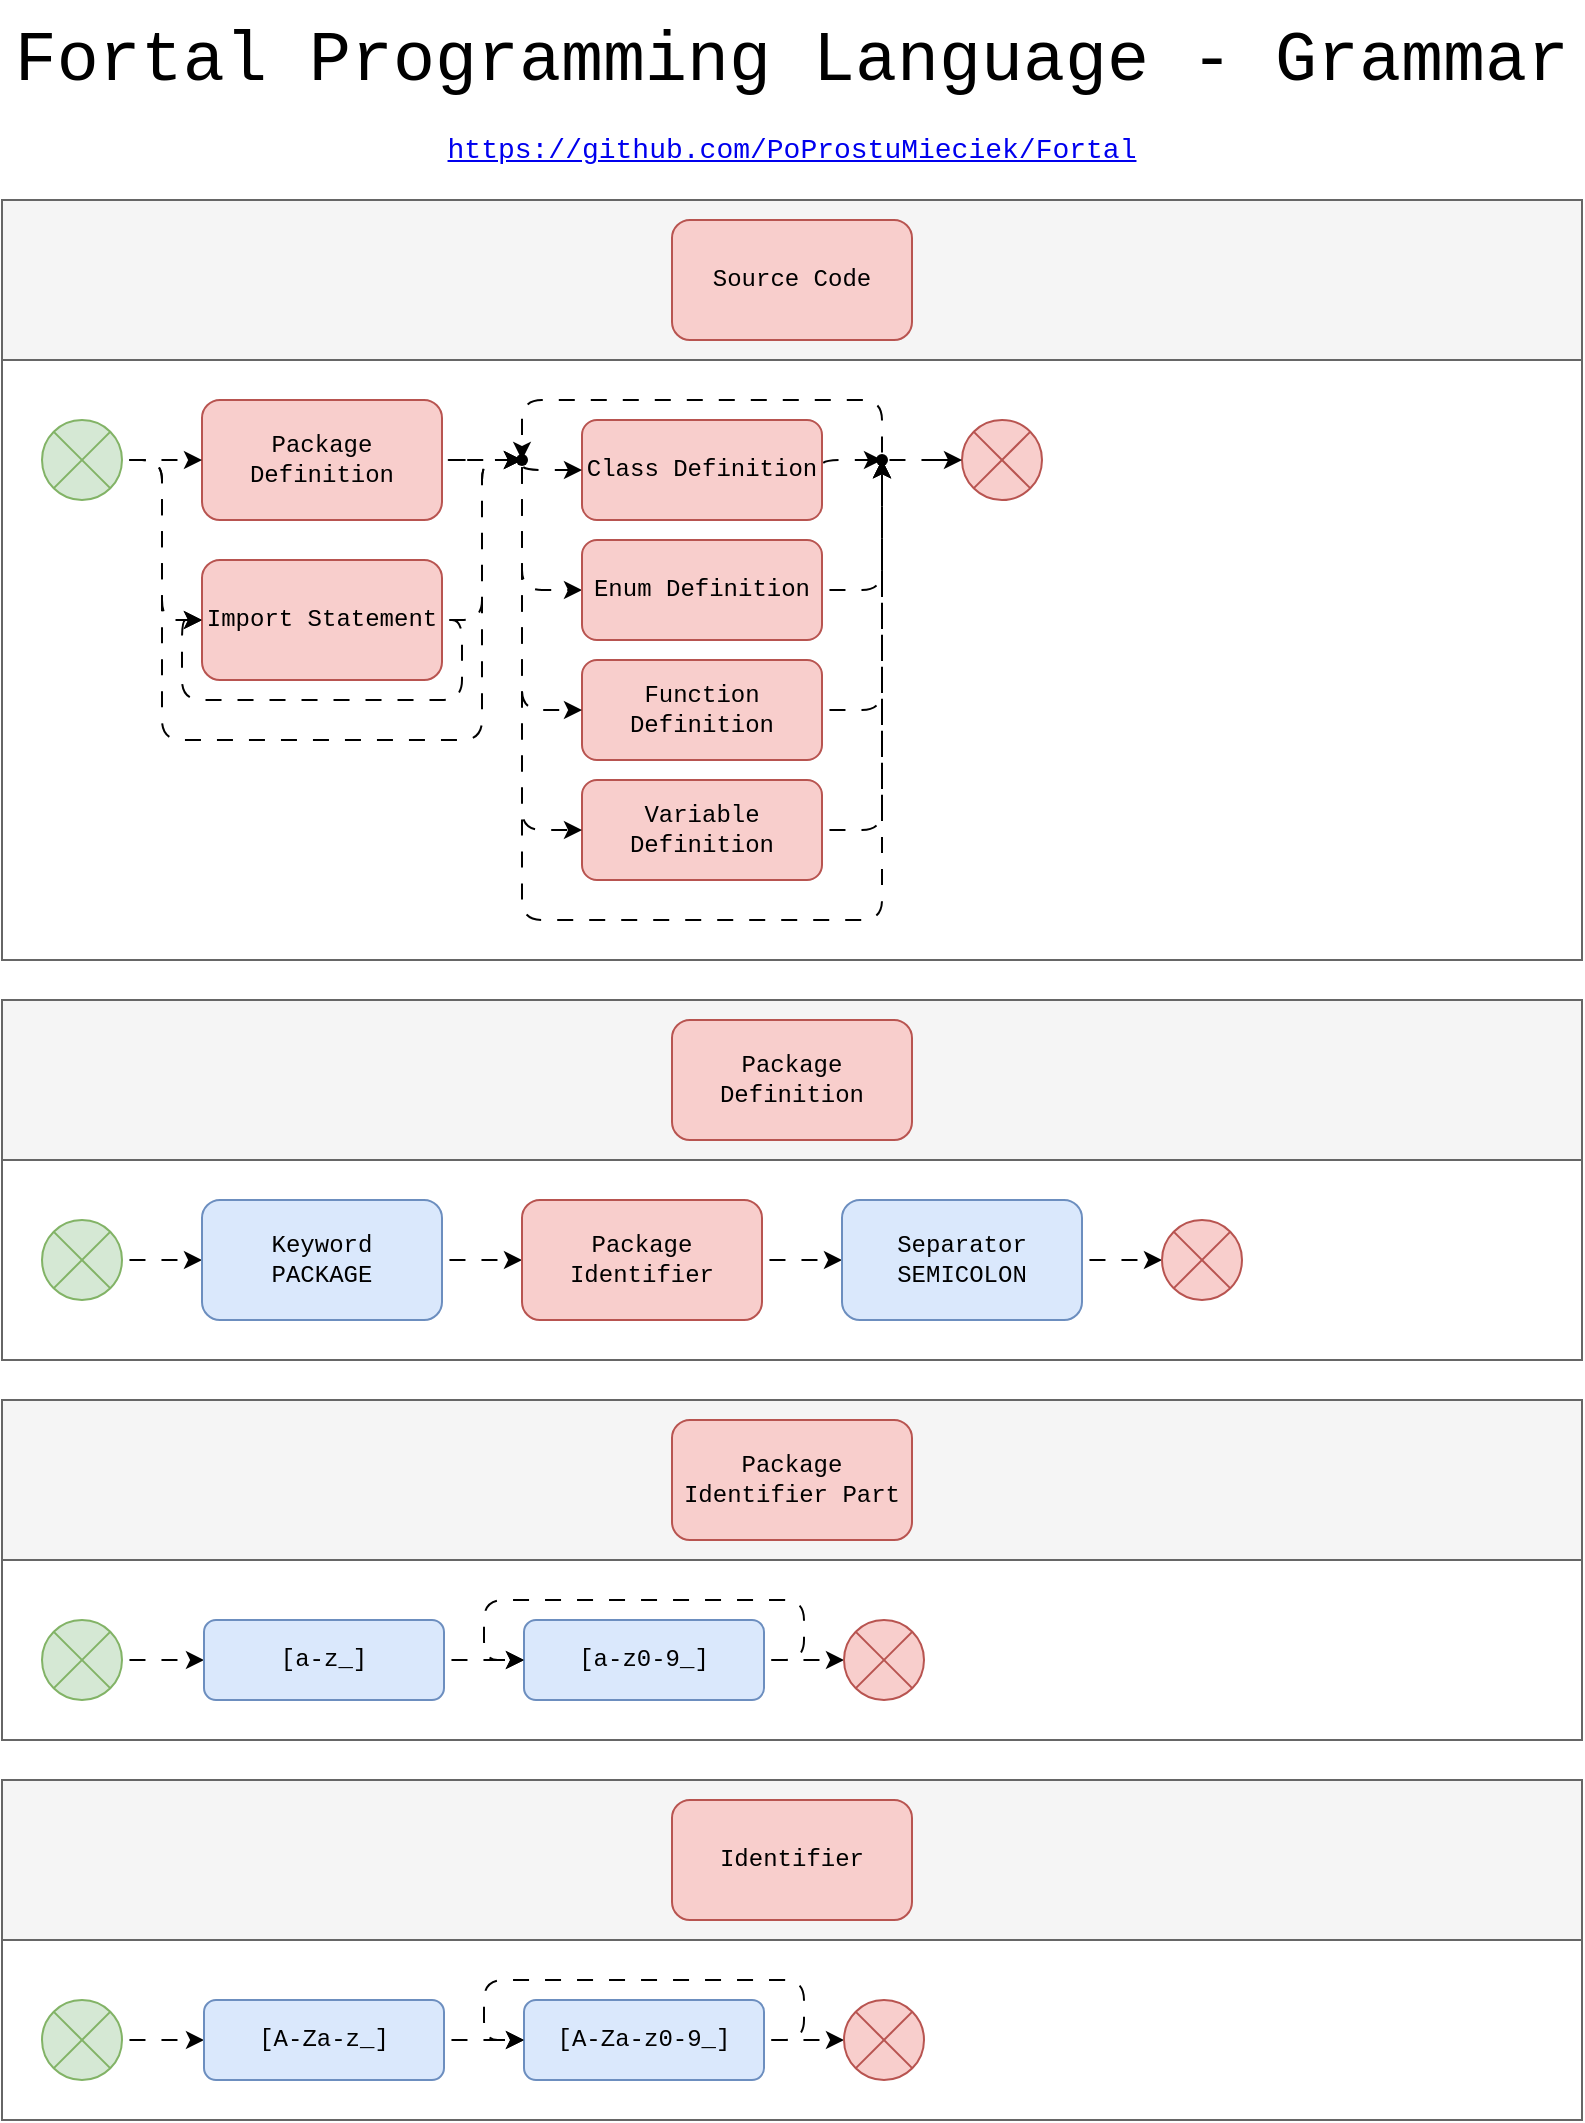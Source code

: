 <mxfile version="15.8.7" type="device" pages="5"><diagram id="aVhZgRDAydtPl_OqNZXG" name="Page-1"><mxGraphModel dx="1422" dy="873" grid="1" gridSize="10" guides="1" tooltips="1" connect="1" arrows="1" fold="1" page="1" pageScale="1" pageWidth="827" pageHeight="1169" math="0" shadow="0"><root><UserObject label="" animation="" id="0"><mxCell/></UserObject><mxCell id="1" parent="0"/><mxCell id="L1K8p9CFcO6_WvWXdLK9-17" value="" style="swimlane;startSize=80;horizontal=1;containerType=tree;newEdgeStyle={&quot;edgeStyle&quot;:&quot;elbowEdgeStyle&quot;,&quot;startArrow&quot;:&quot;none&quot;,&quot;endArrow&quot;:&quot;none&quot;};shadow=0;fontFamily=Courier New;fontSize=12;whiteSpace=wrap;fillColor=#f5f5f5;strokeColor=#666666;fontColor=#333333;" parent="1" vertex="1"><mxGeometry x="20" y="120" width="790" height="380" as="geometry"><mxRectangle x="20" y="20" width="50" height="80" as="alternateBounds"/></mxGeometry></mxCell><mxCell id="hk83L6F8EfibhedY-SQS-1" value="Source Code" style="rounded=1;fillColor=#f8cecc;strokeColor=#b85450;fontFamily=Courier New;fontSize=12;whiteSpace=wrap;" parent="L1K8p9CFcO6_WvWXdLK9-17" vertex="1"><mxGeometry x="335" y="10" width="120" height="60" as="geometry"/></mxCell><mxCell id="L1K8p9CFcO6_WvWXdLK9-26" value="" style="edgeStyle=orthogonalEdgeStyle;rounded=1;orthogonalLoop=1;jettySize=auto;exitX=1;exitY=0.5;exitDx=0;exitDy=0;targetPerimeterSpacing=0;sketch=0;shadow=0;endSize=6;strokeColor=default;flowAnimation=1;strokeWidth=1;orthogonal=0;anchorPointDirection=1;entryX=-0.016;entryY=0.498;entryDx=0;entryDy=0;entryPerimeter=0;fontFamily=Courier New;fontSize=12;" parent="L1K8p9CFcO6_WvWXdLK9-17" source="hk83L6F8EfibhedY-SQS-2" target="L1K8p9CFcO6_WvWXdLK9-25" edge="1"><mxGeometry relative="1" as="geometry"><mxPoint x="230" y="120" as="targetPoint"/></mxGeometry></mxCell><mxCell id="hk83L6F8EfibhedY-SQS-2" value="Package Definition" style="rounded=1;fillColor=#f8cecc;strokeColor=#b85450;fontFamily=Courier New;fontSize=12;whiteSpace=wrap;" parent="L1K8p9CFcO6_WvWXdLK9-17" vertex="1"><mxGeometry x="100" y="100" width="120" height="60" as="geometry"/></mxCell><mxCell id="L1K8p9CFcO6_WvWXdLK9-35" value="" style="edgeStyle=orthogonalEdgeStyle;rounded=1;orthogonalLoop=1;jettySize=auto;exitX=1;exitY=0.5;exitDx=0;exitDy=0;targetPerimeterSpacing=0;sketch=0;shadow=0;endSize=6;strokeColor=default;flowAnimation=1;strokeWidth=1;orthogonal=0;anchorPointDirection=1;fontFamily=Courier New;fontSize=12;" parent="L1K8p9CFcO6_WvWXdLK9-17" source="mNvj4ktMhnFITil12LO3-1" target="L1K8p9CFcO6_WvWXdLK9-34" edge="1"><mxGeometry relative="1" as="geometry"><Array as="points"><mxPoint x="410" y="130"/></Array></mxGeometry></mxCell><mxCell id="mNvj4ktMhnFITil12LO3-1" value="Class Definition" style="rounded=1;strokeColor=#b85450;fillColor=#f8cecc;fontFamily=Courier New;fontSize=12;whiteSpace=wrap;" parent="L1K8p9CFcO6_WvWXdLK9-17" vertex="1"><mxGeometry x="290" y="110" width="120" height="50" as="geometry"/></mxCell><mxCell id="L1K8p9CFcO6_WvWXdLK9-36" value="" style="edgeStyle=orthogonalEdgeStyle;rounded=1;orthogonalLoop=1;jettySize=auto;exitX=1;exitY=0.5;exitDx=0;exitDy=0;targetPerimeterSpacing=0;sketch=0;shadow=0;endSize=6;strokeColor=default;flowAnimation=1;strokeWidth=1;orthogonal=0;anchorPointDirection=1;fontFamily=Courier New;fontSize=12;" parent="L1K8p9CFcO6_WvWXdLK9-17" source="mNvj4ktMhnFITil12LO3-3" target="L1K8p9CFcO6_WvWXdLK9-34" edge="1"><mxGeometry relative="1" as="geometry"/></mxCell><mxCell id="mNvj4ktMhnFITil12LO3-3" value="Function Definition" style="rounded=1;strokeColor=#b85450;fillColor=#f8cecc;fontFamily=Courier New;fontSize=12;whiteSpace=wrap;" parent="L1K8p9CFcO6_WvWXdLK9-17" vertex="1"><mxGeometry x="290" y="230" width="120" height="50" as="geometry"/></mxCell><mxCell id="gawC-_pLNv9fgBgOExYt-5" value="" style="edgeStyle=orthogonalEdgeStyle;sketch=0;orthogonalLoop=1;jettySize=auto;exitX=1;exitY=0.5;exitDx=0;exitDy=0;shadow=0;endSize=6;targetPerimeterSpacing=0;flowAnimation=1;strokeWidth=1;orthogonal=0;anchorPointDirection=1;fontFamily=Courier New;fontSize=12;" parent="L1K8p9CFcO6_WvWXdLK9-17" source="mNvj4ktMhnFITil12LO3-7" target="L1K8p9CFcO6_WvWXdLK9-34" edge="1"><mxGeometry relative="1" as="geometry"/></mxCell><mxCell id="mNvj4ktMhnFITil12LO3-7" value="Variable Definition" style="rounded=1;strokeColor=#b85450;fillColor=#f8cecc;fontFamily=Courier New;fontSize=12;whiteSpace=wrap;" parent="L1K8p9CFcO6_WvWXdLK9-17" vertex="1"><mxGeometry x="290" y="290" width="120" height="50" as="geometry"/></mxCell><mxCell id="L1K8p9CFcO6_WvWXdLK9-24" value="" style="edgeStyle=orthogonalEdgeStyle;rounded=1;orthogonalLoop=1;jettySize=auto;exitX=1;exitY=0.5;exitDx=0;exitDy=0;entryX=0;entryY=0.5;entryDx=0;entryDy=0;targetPerimeterSpacing=0;sketch=0;shadow=0;endSize=6;strokeColor=default;flowAnimation=1;strokeWidth=1;orthogonal=0;anchorPointDirection=1;fontFamily=Courier New;fontSize=12;" parent="L1K8p9CFcO6_WvWXdLK9-17" source="L1K8p9CFcO6_WvWXdLK9-23" target="hk83L6F8EfibhedY-SQS-2" edge="1"><mxGeometry relative="1" as="geometry"/></mxCell><mxCell id="gawC-_pLNv9fgBgOExYt-3" value="" style="edgeStyle=orthogonalEdgeStyle;sketch=0;orthogonalLoop=1;jettySize=auto;exitX=1;exitY=0.5;exitDx=0;exitDy=0;entryX=0.5;entryY=0.675;entryDx=0;entryDy=0;entryPerimeter=0;shadow=0;endSize=6;targetPerimeterSpacing=0;flowAnimation=1;strokeWidth=1;orthogonal=0;anchorPointDirection=1;fontFamily=Courier New;fontSize=12;" parent="L1K8p9CFcO6_WvWXdLK9-17" source="L1K8p9CFcO6_WvWXdLK9-23" target="L1K8p9CFcO6_WvWXdLK9-25" edge="1"><mxGeometry relative="1" as="geometry"><Array as="points"><mxPoint x="80" y="130"/><mxPoint x="80" y="270"/><mxPoint x="240" y="270"/><mxPoint x="240" y="130"/></Array></mxGeometry></mxCell><mxCell id="KdECYxctnxDC02DKqLbd-2" style="edgeStyle=orthogonalEdgeStyle;sketch=0;orthogonalLoop=1;jettySize=auto;html=1;exitX=1;exitY=0.5;exitDx=0;exitDy=0;entryX=0;entryY=0.5;entryDx=0;entryDy=0;shadow=0;fontFamily=Courier New;fontSize=35;endSize=6;targetPerimeterSpacing=0;strokeWidth=1;flowAnimation=1;" parent="L1K8p9CFcO6_WvWXdLK9-17" source="L1K8p9CFcO6_WvWXdLK9-23" target="KdECYxctnxDC02DKqLbd-1" edge="1"><mxGeometry relative="1" as="geometry"/></mxCell><mxCell id="L1K8p9CFcO6_WvWXdLK9-23" value="" style="shape=sumEllipse;perimeter=ellipsePerimeter;backgroundOutline=1;shadow=0;fillColor=#d5e8d4;strokeColor=#82b366;fontFamily=Courier New;fontSize=12;whiteSpace=wrap;" parent="L1K8p9CFcO6_WvWXdLK9-17" vertex="1"><mxGeometry x="20" y="110" width="40" height="40" as="geometry"/></mxCell><mxCell id="L1K8p9CFcO6_WvWXdLK9-27" value="" style="edgeStyle=orthogonalEdgeStyle;rounded=1;orthogonalLoop=1;jettySize=auto;entryX=0;entryY=0.5;entryDx=0;entryDy=0;targetPerimeterSpacing=0;sketch=0;shadow=0;endSize=6;strokeColor=default;flowAnimation=1;strokeWidth=1;orthogonal=0;anchorPointDirection=1;fontFamily=Courier New;fontSize=12;" parent="L1K8p9CFcO6_WvWXdLK9-17" source="L1K8p9CFcO6_WvWXdLK9-25" target="mNvj4ktMhnFITil12LO3-1" edge="1"><mxGeometry relative="1" as="geometry"><Array as="points"><mxPoint x="260" y="135"/></Array></mxGeometry></mxCell><mxCell id="L1K8p9CFcO6_WvWXdLK9-28" value="" style="edgeStyle=orthogonalEdgeStyle;rounded=1;orthogonalLoop=1;jettySize=auto;entryX=0;entryY=0.5;entryDx=0;entryDy=0;targetPerimeterSpacing=0;sketch=0;shadow=0;endSize=6;strokeColor=default;flowAnimation=1;strokeWidth=1;orthogonal=0;anchorPointDirection=1;fontFamily=Courier New;fontSize=12;" parent="L1K8p9CFcO6_WvWXdLK9-17" source="L1K8p9CFcO6_WvWXdLK9-25" target="mNvj4ktMhnFITil12LO3-3" edge="1"><mxGeometry relative="1" as="geometry"><Array as="points"><mxPoint x="260" y="255"/></Array></mxGeometry></mxCell><mxCell id="L1K8p9CFcO6_WvWXdLK9-29" value="" style="edgeStyle=orthogonalEdgeStyle;rounded=1;orthogonalLoop=1;jettySize=auto;entryX=0;entryY=0.5;entryDx=0;entryDy=0;targetPerimeterSpacing=0;sketch=0;shadow=0;endSize=6;strokeColor=default;flowAnimation=1;strokeWidth=1;orthogonal=0;anchorPointDirection=1;fontFamily=Courier New;fontSize=12;" parent="L1K8p9CFcO6_WvWXdLK9-17" source="L1K8p9CFcO6_WvWXdLK9-25" target="mNvj4ktMhnFITil12LO3-7" edge="1"><mxGeometry relative="1" as="geometry"><Array as="points"><mxPoint x="260" y="315"/></Array></mxGeometry></mxCell><mxCell id="gawC-_pLNv9fgBgOExYt-6" value="" style="edgeStyle=orthogonalEdgeStyle;sketch=0;orthogonalLoop=1;jettySize=auto;shadow=0;endSize=6;targetPerimeterSpacing=0;flowAnimation=1;strokeWidth=1;orthogonal=0;anchorPointDirection=1;fontFamily=Courier New;fontSize=12;" parent="L1K8p9CFcO6_WvWXdLK9-17" source="L1K8p9CFcO6_WvWXdLK9-25" target="L1K8p9CFcO6_WvWXdLK9-34" edge="1"><mxGeometry relative="1" as="geometry"><Array as="points"><mxPoint x="260" y="360"/><mxPoint x="440" y="360"/></Array></mxGeometry></mxCell><mxCell id="xv1tk34Z9ZXiy7WPoJ34-2" style="edgeStyle=orthogonalEdgeStyle;sketch=0;orthogonalLoop=1;jettySize=auto;html=1;entryX=0;entryY=0.5;entryDx=0;entryDy=0;shadow=0;fontFamily=Courier New;fontSize=35;endSize=6;targetPerimeterSpacing=0;strokeWidth=1;flowAnimation=1;" parent="L1K8p9CFcO6_WvWXdLK9-17" source="L1K8p9CFcO6_WvWXdLK9-25" target="xv1tk34Z9ZXiy7WPoJ34-1" edge="1"><mxGeometry relative="1" as="geometry"><Array as="points"><mxPoint x="260" y="195"/></Array></mxGeometry></mxCell><mxCell id="L1K8p9CFcO6_WvWXdLK9-25" value="" style="shape=waypoint;sketch=0;fillStyle=solid;size=6;pointerEvents=1;points=[];fillColor=none;resizable=0;rotatable=0;perimeter=centerPerimeter;snapToPoint=1;shadow=0;fontFamily=Courier New;fontSize=12;" parent="L1K8p9CFcO6_WvWXdLK9-17" vertex="1"><mxGeometry x="240" y="110" width="40" height="40" as="geometry"/></mxCell><mxCell id="L1K8p9CFcO6_WvWXdLK9-38" value="" style="edgeStyle=orthogonalEdgeStyle;rounded=1;orthogonalLoop=1;jettySize=auto;entryX=0.441;entryY=0.579;entryDx=0;entryDy=0;entryPerimeter=0;targetPerimeterSpacing=0;sketch=0;shadow=0;endSize=6;strokeColor=default;flowAnimation=1;strokeWidth=1;orthogonal=0;anchorPointDirection=1;fontFamily=Courier New;fontSize=12;" parent="L1K8p9CFcO6_WvWXdLK9-17" source="L1K8p9CFcO6_WvWXdLK9-34" target="L1K8p9CFcO6_WvWXdLK9-25" edge="1"><mxGeometry relative="1" as="geometry"><Array as="points"><mxPoint x="440" y="100"/><mxPoint x="260" y="100"/></Array></mxGeometry></mxCell><mxCell id="L1K8p9CFcO6_WvWXdLK9-34" value="" style="shape=waypoint;sketch=0;fillStyle=solid;size=6;pointerEvents=1;points=[];fillColor=none;resizable=0;rotatable=0;perimeter=centerPerimeter;snapToPoint=1;shadow=0;fontFamily=Courier New;fontSize=12;" parent="L1K8p9CFcO6_WvWXdLK9-17" vertex="1"><mxGeometry x="420" y="110" width="40" height="40" as="geometry"/></mxCell><mxCell id="L1K8p9CFcO6_WvWXdLK9-40" value="" style="shape=sumEllipse;perimeter=ellipsePerimeter;backgroundOutline=1;shadow=0;fillColor=#f8cecc;strokeColor=#b85450;fontFamily=Courier New;fontSize=12;whiteSpace=wrap;" parent="L1K8p9CFcO6_WvWXdLK9-17" vertex="1"><mxGeometry x="480" y="110" width="40" height="40" as="geometry"/></mxCell><mxCell id="L1K8p9CFcO6_WvWXdLK9-39" value="" style="edgeStyle=orthogonalEdgeStyle;rounded=1;orthogonalLoop=1;jettySize=auto;entryX=0;entryY=0.5;entryDx=0;entryDy=0;targetPerimeterSpacing=0;sketch=0;shadow=0;endSize=6;strokeColor=default;flowAnimation=1;strokeWidth=1;orthogonal=0;anchorPointDirection=1;fontFamily=Courier New;fontSize=12;" parent="L1K8p9CFcO6_WvWXdLK9-17" source="L1K8p9CFcO6_WvWXdLK9-34" target="L1K8p9CFcO6_WvWXdLK9-40" edge="1"><mxGeometry relative="1" as="geometry"><mxPoint x="500" y="130.0" as="targetPoint"/></mxGeometry></mxCell><mxCell id="KdECYxctnxDC02DKqLbd-3" style="edgeStyle=orthogonalEdgeStyle;sketch=0;orthogonalLoop=1;jettySize=auto;html=1;exitX=1;exitY=0.5;exitDx=0;exitDy=0;entryX=0.425;entryY=0.475;entryDx=0;entryDy=0;entryPerimeter=0;shadow=0;fontFamily=Courier New;fontSize=35;endSize=6;targetPerimeterSpacing=0;strokeWidth=1;flowAnimation=1;" parent="L1K8p9CFcO6_WvWXdLK9-17" source="KdECYxctnxDC02DKqLbd-1" target="L1K8p9CFcO6_WvWXdLK9-25" edge="1"><mxGeometry relative="1" as="geometry"><Array as="points"><mxPoint x="240" y="210"/><mxPoint x="240" y="130"/></Array></mxGeometry></mxCell><mxCell id="KdECYxctnxDC02DKqLbd-1" value="Import Statement" style="rounded=1;fillColor=#f8cecc;strokeColor=#b85450;fontFamily=Courier New;fontSize=12;whiteSpace=wrap;" parent="L1K8p9CFcO6_WvWXdLK9-17" vertex="1"><mxGeometry x="100" y="180" width="120" height="60" as="geometry"/></mxCell><mxCell id="KdECYxctnxDC02DKqLbd-4" style="edgeStyle=orthogonalEdgeStyle;sketch=0;orthogonalLoop=1;jettySize=auto;html=1;exitX=1;exitY=0.5;exitDx=0;exitDy=0;entryX=0;entryY=0.5;entryDx=0;entryDy=0;shadow=0;fontFamily=Courier New;fontSize=35;endSize=6;targetPerimeterSpacing=0;strokeWidth=1;flowAnimation=1;" parent="L1K8p9CFcO6_WvWXdLK9-17" source="KdECYxctnxDC02DKqLbd-1" target="KdECYxctnxDC02DKqLbd-1" edge="1"><mxGeometry relative="1" as="geometry"><Array as="points"><mxPoint x="230" y="210"/><mxPoint x="230" y="250"/><mxPoint x="90" y="250"/><mxPoint x="90" y="210"/></Array></mxGeometry></mxCell><mxCell id="xv1tk34Z9ZXiy7WPoJ34-3" style="edgeStyle=orthogonalEdgeStyle;sketch=0;orthogonalLoop=1;jettySize=auto;html=1;exitX=1;exitY=0.5;exitDx=0;exitDy=0;shadow=0;fontFamily=Courier New;fontSize=35;endSize=6;targetPerimeterSpacing=0;strokeWidth=1;flowAnimation=1;" parent="L1K8p9CFcO6_WvWXdLK9-17" source="xv1tk34Z9ZXiy7WPoJ34-1" target="L1K8p9CFcO6_WvWXdLK9-34" edge="1"><mxGeometry relative="1" as="geometry"/></mxCell><mxCell id="xv1tk34Z9ZXiy7WPoJ34-1" value="Enum Definition" style="rounded=1;strokeColor=#b85450;fillColor=#f8cecc;fontFamily=Courier New;fontSize=12;whiteSpace=wrap;" parent="L1K8p9CFcO6_WvWXdLK9-17" vertex="1"><mxGeometry x="290" y="170" width="120" height="50" as="geometry"/></mxCell><mxCell id="L1K8p9CFcO6_WvWXdLK9-41" value="" style="swimlane;startSize=80;horizontal=1;containerType=tree;newEdgeStyle={&quot;edgeStyle&quot;:&quot;elbowEdgeStyle&quot;,&quot;startArrow&quot;:&quot;none&quot;,&quot;endArrow&quot;:&quot;none&quot;};shadow=0;fontFamily=Courier New;fontSize=12;whiteSpace=wrap;fillColor=#f5f5f5;strokeColor=#666666;fontColor=#333333;" parent="1" vertex="1"><mxGeometry x="20" y="520" width="790" height="180" as="geometry"><mxRectangle x="20" y="20" width="50" height="80" as="alternateBounds"/></mxGeometry></mxCell><mxCell id="L1K8p9CFcO6_WvWXdLK9-62" value="" style="edgeStyle=orthogonalEdgeStyle;sketch=0;orthogonalLoop=1;jettySize=auto;exitX=1;exitY=0.5;exitDx=0;exitDy=0;entryX=0;entryY=0.5;entryDx=0;entryDy=0;shadow=0;endSize=6;targetPerimeterSpacing=0;strokeColor=default;flowAnimation=1;strokeWidth=1;orthogonal=0;anchorPointDirection=1;fontFamily=Courier New;fontSize=12;" parent="L1K8p9CFcO6_WvWXdLK9-41" source="L1K8p9CFcO6_WvWXdLK9-51" target="L1K8p9CFcO6_WvWXdLK9-61" edge="1"><mxGeometry relative="1" as="geometry"/></mxCell><mxCell id="L1K8p9CFcO6_WvWXdLK9-51" value="" style="shape=sumEllipse;perimeter=ellipsePerimeter;backgroundOutline=1;shadow=0;fillColor=#d5e8d4;strokeColor=#82b366;fontFamily=Courier New;fontSize=12;whiteSpace=wrap;" parent="L1K8p9CFcO6_WvWXdLK9-41" vertex="1"><mxGeometry x="20" y="110" width="40" height="40" as="geometry"/></mxCell><mxCell id="L1K8p9CFcO6_WvWXdLK9-60" value="Package Definition" style="rounded=1;fillColor=#f8cecc;strokeColor=#b85450;fontFamily=Courier New;fontSize=12;whiteSpace=wrap;" parent="L1K8p9CFcO6_WvWXdLK9-41" vertex="1"><mxGeometry x="335" y="10" width="120" height="60" as="geometry"/></mxCell><mxCell id="gawC-_pLNv9fgBgOExYt-21" value="" style="edgeStyle=orthogonalEdgeStyle;sketch=0;orthogonalLoop=1;jettySize=auto;exitX=1;exitY=0.5;exitDx=0;exitDy=0;entryX=0;entryY=0.5;entryDx=0;entryDy=0;shadow=0;endSize=6;targetPerimeterSpacing=0;strokeWidth=1;flowAnimation=1;fontFamily=Courier New;fontSize=12;" parent="L1K8p9CFcO6_WvWXdLK9-41" source="L1K8p9CFcO6_WvWXdLK9-61" target="gawC-_pLNv9fgBgOExYt-7" edge="1"><mxGeometry relative="1" as="geometry"/></mxCell><mxCell id="L1K8p9CFcO6_WvWXdLK9-61" value="Keyword&#10;PACKAGE" style="rounded=1;fillColor=#dae8fc;strokeColor=#6c8ebf;fontFamily=Courier New;fontSize=12;whiteSpace=wrap;" parent="L1K8p9CFcO6_WvWXdLK9-41" vertex="1"><mxGeometry x="100" y="100" width="120" height="60" as="geometry"/></mxCell><mxCell id="gawC-_pLNv9fgBgOExYt-19" value="" style="edgeStyle=orthogonalEdgeStyle;sketch=0;orthogonalLoop=1;jettySize=auto;exitX=1;exitY=0.5;exitDx=0;exitDy=0;entryX=0;entryY=0.5;entryDx=0;entryDy=0;shadow=0;endSize=6;targetPerimeterSpacing=0;strokeWidth=1;flowAnimation=1;fontFamily=Courier New;fontSize=12;" parent="L1K8p9CFcO6_WvWXdLK9-41" source="gawC-_pLNv9fgBgOExYt-7" target="gawC-_pLNv9fgBgOExYt-14" edge="1"><mxGeometry relative="1" as="geometry"/></mxCell><mxCell id="gawC-_pLNv9fgBgOExYt-7" value="Package Identifier" style="rounded=1;fillColor=#f8cecc;strokeColor=#b85450;fontFamily=Courier New;fontSize=12;whiteSpace=wrap;" parent="L1K8p9CFcO6_WvWXdLK9-41" vertex="1"><mxGeometry x="260" y="100" width="120" height="60" as="geometry"/></mxCell><mxCell id="gawC-_pLNv9fgBgOExYt-16" value="" style="edgeStyle=orthogonalEdgeStyle;sketch=0;orthogonalLoop=1;jettySize=auto;entryX=0;entryY=0.5;entryDx=0;entryDy=0;shadow=0;endSize=6;targetPerimeterSpacing=0;strokeWidth=1;flowAnimation=1;fontFamily=Courier New;fontSize=12;" parent="L1K8p9CFcO6_WvWXdLK9-41" source="gawC-_pLNv9fgBgOExYt-14" target="gawC-_pLNv9fgBgOExYt-15" edge="1"><mxGeometry relative="1" as="geometry"/></mxCell><mxCell id="gawC-_pLNv9fgBgOExYt-14" value="Separator&#10;SEMICOLON" style="rounded=1;fillColor=#dae8fc;strokeColor=#6c8ebf;fontFamily=Courier New;fontSize=12;whiteSpace=wrap;" parent="L1K8p9CFcO6_WvWXdLK9-41" vertex="1"><mxGeometry x="420" y="100" width="120" height="60" as="geometry"/></mxCell><mxCell id="gawC-_pLNv9fgBgOExYt-15" value="" style="shape=sumEllipse;perimeter=ellipsePerimeter;backgroundOutline=1;shadow=0;fillColor=#f8cecc;strokeColor=#b85450;fontFamily=Courier New;fontSize=12;whiteSpace=wrap;" parent="L1K8p9CFcO6_WvWXdLK9-41" vertex="1"><mxGeometry x="580" y="110" width="40" height="40" as="geometry"/></mxCell><mxCell id="UAlFZFcmrkhOOtTpX6RW-6" value="" style="swimlane;startSize=80;horizontal=1;containerType=tree;newEdgeStyle={&quot;edgeStyle&quot;:&quot;elbowEdgeStyle&quot;,&quot;startArrow&quot;:&quot;none&quot;,&quot;endArrow&quot;:&quot;none&quot;};shadow=0;fontFamily=Courier New;fontSize=12;whiteSpace=wrap;fillColor=#f5f5f5;strokeColor=#666666;fontColor=#333333;" parent="1" vertex="1"><mxGeometry x="20" y="720" width="790" height="170" as="geometry"><mxRectangle x="20" y="20" width="50" height="80" as="alternateBounds"/></mxGeometry></mxCell><mxCell id="UAlFZFcmrkhOOtTpX6RW-21" value="" style="edgeStyle=orthogonalEdgeStyle;sketch=0;orthogonalLoop=1;jettySize=auto;exitX=1;exitY=0.5;exitDx=0;exitDy=0;entryX=0;entryY=0.5;entryDx=0;entryDy=0;shadow=0;endSize=6;targetPerimeterSpacing=0;strokeWidth=1;flowAnimation=1;fontFamily=Courier New;fontSize=12;" parent="UAlFZFcmrkhOOtTpX6RW-6" source="UAlFZFcmrkhOOtTpX6RW-8" target="UAlFZFcmrkhOOtTpX6RW-20" edge="1"><mxGeometry relative="1" as="geometry"/></mxCell><mxCell id="UAlFZFcmrkhOOtTpX6RW-8" value="" style="shape=sumEllipse;perimeter=ellipsePerimeter;backgroundOutline=1;shadow=0;fillColor=#d5e8d4;strokeColor=#82b366;fontFamily=Courier New;fontSize=12;whiteSpace=wrap;" parent="UAlFZFcmrkhOOtTpX6RW-6" vertex="1"><mxGeometry x="20" y="110" width="40" height="40" as="geometry"/></mxCell><mxCell id="UAlFZFcmrkhOOtTpX6RW-3" value="Package Identifier Part" style="rounded=1;fillColor=#f8cecc;strokeColor=#b85450;fontFamily=Courier New;fontSize=12;whiteSpace=wrap;" parent="UAlFZFcmrkhOOtTpX6RW-6" vertex="1"><mxGeometry x="335" y="10" width="120" height="60" as="geometry"/></mxCell><mxCell id="UAlFZFcmrkhOOtTpX6RW-23" value="" style="edgeStyle=orthogonalEdgeStyle;sketch=0;orthogonalLoop=1;jettySize=auto;exitX=1;exitY=0.5;exitDx=0;exitDy=0;shadow=0;endSize=6;targetPerimeterSpacing=0;strokeWidth=1;flowAnimation=1;fontFamily=Courier New;fontSize=12;" parent="UAlFZFcmrkhOOtTpX6RW-6" source="UAlFZFcmrkhOOtTpX6RW-20" target="UAlFZFcmrkhOOtTpX6RW-22" edge="1"><mxGeometry relative="1" as="geometry"/></mxCell><mxCell id="UAlFZFcmrkhOOtTpX6RW-20" value="[a-z_]" style="rounded=1;fillColor=#dae8fc;strokeColor=#6c8ebf;fontFamily=Courier New;fontSize=12;whiteSpace=wrap;" parent="UAlFZFcmrkhOOtTpX6RW-6" vertex="1"><mxGeometry x="101" y="110" width="120" height="40" as="geometry"/></mxCell><mxCell id="UAlFZFcmrkhOOtTpX6RW-25" value="" style="edgeStyle=orthogonalEdgeStyle;sketch=0;orthogonalLoop=1;jettySize=auto;exitX=1;exitY=0.5;exitDx=0;exitDy=0;entryX=0;entryY=0.5;entryDx=0;entryDy=0;shadow=0;endSize=6;targetPerimeterSpacing=0;strokeWidth=1;flowAnimation=1;fontFamily=Courier New;fontSize=12;" parent="UAlFZFcmrkhOOtTpX6RW-6" source="UAlFZFcmrkhOOtTpX6RW-22" target="UAlFZFcmrkhOOtTpX6RW-24" edge="1"><mxGeometry relative="1" as="geometry"/></mxCell><mxCell id="UAlFZFcmrkhOOtTpX6RW-22" value="[a-z0-9_]" style="rounded=1;fillColor=#dae8fc;strokeColor=#6c8ebf;fontFamily=Courier New;fontSize=12;whiteSpace=wrap;" parent="UAlFZFcmrkhOOtTpX6RW-6" vertex="1"><mxGeometry x="261" y="110" width="120" height="40" as="geometry"/></mxCell><mxCell id="UAlFZFcmrkhOOtTpX6RW-24" value="" style="shape=sumEllipse;perimeter=ellipsePerimeter;backgroundOutline=1;shadow=0;fillColor=#f8cecc;strokeColor=#b85450;fontFamily=Courier New;fontSize=12;whiteSpace=wrap;" parent="UAlFZFcmrkhOOtTpX6RW-6" vertex="1"><mxGeometry x="421" y="110" width="40" height="40" as="geometry"/></mxCell><mxCell id="UAlFZFcmrkhOOtTpX6RW-26" value="" style="edgeStyle=orthogonalEdgeStyle;sketch=0;orthogonalLoop=1;jettySize=auto;exitX=1;exitY=0.5;exitDx=0;exitDy=0;entryX=0;entryY=0.5;entryDx=0;entryDy=0;shadow=0;endSize=6;targetPerimeterSpacing=0;strokeWidth=1;flowAnimation=1;fontFamily=Courier New;fontSize=12;" parent="UAlFZFcmrkhOOtTpX6RW-6" source="UAlFZFcmrkhOOtTpX6RW-22" target="UAlFZFcmrkhOOtTpX6RW-22" edge="1"><mxGeometry relative="1" as="geometry"><Array as="points"><mxPoint x="401" y="130"/><mxPoint x="401" y="100"/><mxPoint x="241" y="100"/><mxPoint x="241" y="130"/></Array></mxGeometry></mxCell><mxCell id="UAlFZFcmrkhOOtTpX6RW-27" value="" style="swimlane;startSize=80;horizontal=1;containerType=tree;newEdgeStyle={&quot;edgeStyle&quot;:&quot;elbowEdgeStyle&quot;,&quot;startArrow&quot;:&quot;none&quot;,&quot;endArrow&quot;:&quot;none&quot;};shadow=0;fontFamily=Courier New;fontSize=12;whiteSpace=wrap;fillColor=#f5f5f5;strokeColor=#666666;fontColor=#333333;" parent="1" vertex="1"><mxGeometry x="20" y="910" width="790" height="170" as="geometry"><mxRectangle x="20" y="20" width="50" height="80" as="alternateBounds"/></mxGeometry></mxCell><mxCell id="UAlFZFcmrkhOOtTpX6RW-28" value="" style="edgeStyle=orthogonalEdgeStyle;sketch=0;orthogonalLoop=1;jettySize=auto;exitX=1;exitY=0.5;exitDx=0;exitDy=0;entryX=0;entryY=0.5;entryDx=0;entryDy=0;shadow=0;endSize=6;targetPerimeterSpacing=0;strokeWidth=1;flowAnimation=1;fontFamily=Courier New;fontSize=12;" parent="UAlFZFcmrkhOOtTpX6RW-27" source="UAlFZFcmrkhOOtTpX6RW-29" target="UAlFZFcmrkhOOtTpX6RW-32" edge="1"><mxGeometry relative="1" as="geometry"/></mxCell><mxCell id="UAlFZFcmrkhOOtTpX6RW-29" value="" style="shape=sumEllipse;perimeter=ellipsePerimeter;backgroundOutline=1;shadow=0;fillColor=#d5e8d4;strokeColor=#82b366;fontFamily=Courier New;fontSize=12;whiteSpace=wrap;" parent="UAlFZFcmrkhOOtTpX6RW-27" vertex="1"><mxGeometry x="20" y="110" width="40" height="40" as="geometry"/></mxCell><mxCell id="UAlFZFcmrkhOOtTpX6RW-30" value="Identifier" style="rounded=1;fillColor=#f8cecc;strokeColor=#b85450;fontFamily=Courier New;fontSize=12;whiteSpace=wrap;" parent="UAlFZFcmrkhOOtTpX6RW-27" vertex="1"><mxGeometry x="335" y="10" width="120" height="60" as="geometry"/></mxCell><mxCell id="UAlFZFcmrkhOOtTpX6RW-31" value="" style="edgeStyle=orthogonalEdgeStyle;sketch=0;orthogonalLoop=1;jettySize=auto;exitX=1;exitY=0.5;exitDx=0;exitDy=0;shadow=0;endSize=6;targetPerimeterSpacing=0;strokeWidth=1;flowAnimation=1;fontFamily=Courier New;fontSize=12;" parent="UAlFZFcmrkhOOtTpX6RW-27" source="UAlFZFcmrkhOOtTpX6RW-32" target="UAlFZFcmrkhOOtTpX6RW-34" edge="1"><mxGeometry relative="1" as="geometry"/></mxCell><mxCell id="UAlFZFcmrkhOOtTpX6RW-32" value="[A-Za-z_]" style="rounded=1;fillColor=#dae8fc;strokeColor=#6c8ebf;fontFamily=Courier New;fontSize=12;whiteSpace=wrap;" parent="UAlFZFcmrkhOOtTpX6RW-27" vertex="1"><mxGeometry x="101" y="110" width="120" height="40" as="geometry"/></mxCell><mxCell id="UAlFZFcmrkhOOtTpX6RW-33" value="" style="edgeStyle=orthogonalEdgeStyle;sketch=0;orthogonalLoop=1;jettySize=auto;exitX=1;exitY=0.5;exitDx=0;exitDy=0;entryX=0;entryY=0.5;entryDx=0;entryDy=0;shadow=0;endSize=6;targetPerimeterSpacing=0;strokeWidth=1;flowAnimation=1;fontFamily=Courier New;fontSize=12;" parent="UAlFZFcmrkhOOtTpX6RW-27" source="UAlFZFcmrkhOOtTpX6RW-34" target="UAlFZFcmrkhOOtTpX6RW-35" edge="1"><mxGeometry relative="1" as="geometry"/></mxCell><mxCell id="UAlFZFcmrkhOOtTpX6RW-34" value="[A-Za-z0-9_]" style="rounded=1;fillColor=#dae8fc;strokeColor=#6c8ebf;fontFamily=Courier New;fontSize=12;whiteSpace=wrap;" parent="UAlFZFcmrkhOOtTpX6RW-27" vertex="1"><mxGeometry x="261" y="110" width="120" height="40" as="geometry"/></mxCell><mxCell id="UAlFZFcmrkhOOtTpX6RW-35" value="" style="shape=sumEllipse;perimeter=ellipsePerimeter;backgroundOutline=1;shadow=0;fillColor=#f8cecc;strokeColor=#b85450;fontFamily=Courier New;fontSize=12;whiteSpace=wrap;" parent="UAlFZFcmrkhOOtTpX6RW-27" vertex="1"><mxGeometry x="421" y="110" width="40" height="40" as="geometry"/></mxCell><mxCell id="UAlFZFcmrkhOOtTpX6RW-36" value="" style="edgeStyle=orthogonalEdgeStyle;sketch=0;orthogonalLoop=1;jettySize=auto;exitX=1;exitY=0.5;exitDx=0;exitDy=0;entryX=0;entryY=0.5;entryDx=0;entryDy=0;shadow=0;endSize=6;targetPerimeterSpacing=0;strokeWidth=1;flowAnimation=1;fontFamily=Courier New;fontSize=12;" parent="UAlFZFcmrkhOOtTpX6RW-27" source="UAlFZFcmrkhOOtTpX6RW-34" target="UAlFZFcmrkhOOtTpX6RW-34" edge="1"><mxGeometry relative="1" as="geometry"><Array as="points"><mxPoint x="401" y="130"/><mxPoint x="401" y="100"/><mxPoint x="241" y="100"/><mxPoint x="241" y="130"/></Array></mxGeometry></mxCell><mxCell id="f_-xKn8fV104Rh2q-gvS-1" value="&lt;font style=&quot;font-size: 35px&quot;&gt;Fortal Programming Language - Grammar&lt;/font&gt;" style="text;html=1;strokeColor=none;fillColor=none;align=center;verticalAlign=middle;whiteSpace=wrap;rounded=0;fontFamily=Courier New;fontSize=12;" parent="1" vertex="1"><mxGeometry x="20" y="20" width="790" height="60" as="geometry"/></mxCell><mxCell id="amveIsk4otb7pHM0L1uj-1" value="&lt;font size=&quot;1&quot;&gt;&lt;a href=&quot;https://github.com/PoProstuMieciek/Fortal&quot; style=&quot;font-size: 14px&quot;&gt;https://github.com/PoProstuMieciek/Fortal&lt;/a&gt;&lt;/font&gt;" style="text;html=1;strokeColor=none;fillColor=none;align=center;verticalAlign=middle;whiteSpace=wrap;rounded=0;fontFamily=Courier New;fontSize=12;" parent="1" vertex="1"><mxGeometry x="20" y="80" width="790" height="30" as="geometry"/></mxCell></root></mxGraphModel></diagram><diagram id="qEEptJQnF3CkocTQvEQx" name="Page-2"><mxGraphModel dx="868" dy="561" grid="1" gridSize="10" guides="1" tooltips="1" connect="1" arrows="1" fold="1" page="1" pageScale="1" pageWidth="827" pageHeight="1169" math="0" shadow="0"><root><mxCell id="bO_Blu6MdQBG3Vwp2SdC-0"/><mxCell id="bO_Blu6MdQBG3Vwp2SdC-1" parent="bO_Blu6MdQBG3Vwp2SdC-0"/><mxCell id="-lzD_FiUojCvU4XLA9Bf-17" value="" style="swimlane;startSize=80;horizontal=1;containerType=tree;newEdgeStyle={&quot;edgeStyle&quot;:&quot;elbowEdgeStyle&quot;,&quot;startArrow&quot;:&quot;none&quot;,&quot;endArrow&quot;:&quot;none&quot;};shadow=0;fontFamily=Courier New;fontSize=12;whiteSpace=wrap;fillColor=#f5f5f5;strokeColor=#666666;fontColor=#333333;" parent="bO_Blu6MdQBG3Vwp2SdC-1" vertex="1"><mxGeometry x="20" y="20" width="790" height="260" as="geometry"><mxRectangle x="20" y="20" width="50" height="80" as="alternateBounds"/></mxGeometry></mxCell><mxCell id="-lzD_FiUojCvU4XLA9Bf-18" value="Class Member Definition" style="rounded=1;fillColor=#f8cecc;strokeColor=#b85450;fontFamily=Courier New;fontSize=12;whiteSpace=wrap;" parent="-lzD_FiUojCvU4XLA9Bf-17" vertex="1"><mxGeometry x="335" y="10" width="120" height="60" as="geometry"/></mxCell><mxCell id="-lzD_FiUojCvU4XLA9Bf-19" style="edgeStyle=orthogonalEdgeStyle;rounded=1;orthogonalLoop=1;jettySize=auto;html=1;exitX=1;exitY=0.5;exitDx=0;exitDy=0;entryX=0;entryY=0.5;entryDx=0;entryDy=0;shadow=0;fontFamily=Courier New;fontSize=12;strokeWidth=1;endSize=6;targetPerimeterSpacing=0;sketch=0;flowAnimation=1;" parent="-lzD_FiUojCvU4XLA9Bf-17" source="-lzD_FiUojCvU4XLA9Bf-21" target="-lzD_FiUojCvU4XLA9Bf-23" edge="1"><mxGeometry relative="1" as="geometry"/></mxCell><mxCell id="-lzD_FiUojCvU4XLA9Bf-21" value="" style="shape=sumEllipse;perimeter=ellipsePerimeter;backgroundOutline=1;shadow=0;fillColor=#d5e8d4;strokeColor=#82b366;fontFamily=Courier New;fontSize=12;whiteSpace=wrap;" parent="-lzD_FiUojCvU4XLA9Bf-17" vertex="1"><mxGeometry x="20" y="150" width="40" height="40" as="geometry"/></mxCell><mxCell id="-lzD_FiUojCvU4XLA9Bf-41" style="edgeStyle=orthogonalEdgeStyle;sketch=0;orthogonalLoop=1;jettySize=auto;html=1;exitX=1;exitY=0.5;exitDx=0;exitDy=0;entryX=0;entryY=0.5;entryDx=0;entryDy=0;shadow=0;fontFamily=Courier New;fontSize=12;endSize=6;targetPerimeterSpacing=0;strokeWidth=1;flowAnimation=1;" parent="-lzD_FiUojCvU4XLA9Bf-17" source="-lzD_FiUojCvU4XLA9Bf-23" target="-lzD_FiUojCvU4XLA9Bf-40" edge="1"><mxGeometry relative="1" as="geometry"/></mxCell><mxCell id="-lzD_FiUojCvU4XLA9Bf-23" value="Access Specifier" style="rounded=1;fillColor=#f8cecc;strokeColor=#b85450;fontFamily=Courier New;fontSize=12;whiteSpace=wrap;" parent="-lzD_FiUojCvU4XLA9Bf-17" vertex="1"><mxGeometry x="100" y="140" width="120" height="60" as="geometry"/></mxCell><mxCell id="-lzD_FiUojCvU4XLA9Bf-46" style="edgeStyle=orthogonalEdgeStyle;sketch=0;orthogonalLoop=1;jettySize=auto;html=1;exitX=1;exitY=0.5;exitDx=0;exitDy=0;entryX=0;entryY=0.5;entryDx=0;entryDy=0;shadow=0;fontFamily=Courier New;fontSize=12;endSize=6;targetPerimeterSpacing=0;strokeWidth=1;flowAnimation=1;" parent="-lzD_FiUojCvU4XLA9Bf-17" source="-lzD_FiUojCvU4XLA9Bf-40" target="-lzD_FiUojCvU4XLA9Bf-44" edge="1"><mxGeometry relative="1" as="geometry"/></mxCell><mxCell id="-lzD_FiUojCvU4XLA9Bf-47" style="edgeStyle=orthogonalEdgeStyle;sketch=0;orthogonalLoop=1;jettySize=auto;html=1;exitX=1;exitY=0.5;exitDx=0;exitDy=0;entryX=0;entryY=0.5;entryDx=0;entryDy=0;shadow=0;fontFamily=Courier New;fontSize=12;endSize=6;targetPerimeterSpacing=0;strokeWidth=1;flowAnimation=1;" parent="-lzD_FiUojCvU4XLA9Bf-17" source="-lzD_FiUojCvU4XLA9Bf-40" target="-lzD_FiUojCvU4XLA9Bf-45" edge="1"><mxGeometry relative="1" as="geometry"/></mxCell><mxCell id="TZhca7DKFpL9ciHfrqYX-1" style="edgeStyle=orthogonalEdgeStyle;sketch=0;orthogonalLoop=1;jettySize=auto;html=1;exitX=1;exitY=0.5;exitDx=0;exitDy=0;entryX=0;entryY=0.5;entryDx=0;entryDy=0;shadow=0;fontFamily=Courier New;fontSize=35;endSize=6;targetPerimeterSpacing=0;strokeWidth=1;flowAnimation=1;" edge="1" parent="-lzD_FiUojCvU4XLA9Bf-17" source="-lzD_FiUojCvU4XLA9Bf-40" target="TZhca7DKFpL9ciHfrqYX-0"><mxGeometry relative="1" as="geometry"/></mxCell><mxCell id="-lzD_FiUojCvU4XLA9Bf-40" value="Non-Access Specifier" style="rounded=1;fillColor=#f8cecc;strokeColor=#b85450;fontFamily=Courier New;fontSize=12;whiteSpace=wrap;" parent="-lzD_FiUojCvU4XLA9Bf-17" vertex="1"><mxGeometry x="260" y="140" width="120" height="60" as="geometry"/></mxCell><mxCell id="slbN78cAPmMH74vvFJDr-6" style="edgeStyle=orthogonalEdgeStyle;sketch=0;orthogonalLoop=1;jettySize=auto;html=1;exitX=1;exitY=0.5;exitDx=0;exitDy=0;entryX=0;entryY=0.5;entryDx=0;entryDy=0;shadow=0;fontFamily=Courier New;fontSize=12;endSize=6;targetPerimeterSpacing=0;strokeWidth=1;flowAnimation=1;" parent="-lzD_FiUojCvU4XLA9Bf-17" source="-lzD_FiUojCvU4XLA9Bf-44" target="slbN78cAPmMH74vvFJDr-3" edge="1"><mxGeometry relative="1" as="geometry"/></mxCell><mxCell id="-lzD_FiUojCvU4XLA9Bf-44" value="Variable Definition" style="rounded=1;fillColor=#f8cecc;strokeColor=#b85450;fontFamily=Courier New;fontSize=12;whiteSpace=wrap;" parent="-lzD_FiUojCvU4XLA9Bf-17" vertex="1"><mxGeometry x="460" y="100" width="120" height="40" as="geometry"/></mxCell><mxCell id="slbN78cAPmMH74vvFJDr-7" style="edgeStyle=orthogonalEdgeStyle;sketch=0;orthogonalLoop=1;jettySize=auto;html=1;exitX=1;exitY=0.5;exitDx=0;exitDy=0;entryX=0;entryY=0.5;entryDx=0;entryDy=0;shadow=0;fontFamily=Courier New;fontSize=12;endSize=6;targetPerimeterSpacing=0;strokeWidth=1;flowAnimation=1;" parent="-lzD_FiUojCvU4XLA9Bf-17" source="-lzD_FiUojCvU4XLA9Bf-45" target="slbN78cAPmMH74vvFJDr-3" edge="1"><mxGeometry relative="1" as="geometry"/></mxCell><mxCell id="-lzD_FiUojCvU4XLA9Bf-45" value="Function Definition" style="rounded=1;fillColor=#f8cecc;strokeColor=#b85450;fontFamily=Courier New;fontSize=12;whiteSpace=wrap;" parent="-lzD_FiUojCvU4XLA9Bf-17" vertex="1"><mxGeometry x="460" y="200" width="120" height="40" as="geometry"/></mxCell><mxCell id="slbN78cAPmMH74vvFJDr-2" style="edgeStyle=orthogonalEdgeStyle;sketch=0;orthogonalLoop=1;jettySize=auto;html=1;exitX=1;exitY=0.5;exitDx=0;exitDy=0;entryX=0;entryY=0.5;entryDx=0;entryDy=0;shadow=0;fontFamily=Courier New;fontSize=12;endSize=6;targetPerimeterSpacing=0;strokeWidth=1;flowAnimation=1;" parent="-lzD_FiUojCvU4XLA9Bf-17" source="-lzD_FiUojCvU4XLA9Bf-40" target="-lzD_FiUojCvU4XLA9Bf-40" edge="1"><mxGeometry relative="1" as="geometry"><Array as="points"><mxPoint x="400" y="170"/><mxPoint x="400" y="130"/><mxPoint x="240" y="130"/><mxPoint x="240" y="170"/></Array></mxGeometry></mxCell><mxCell id="slbN78cAPmMH74vvFJDr-3" value="" style="shape=sumEllipse;perimeter=ellipsePerimeter;backgroundOutline=1;shadow=0;fillColor=#f8cecc;strokeColor=#b85450;fontFamily=Courier New;fontSize=12;whiteSpace=wrap;" parent="-lzD_FiUojCvU4XLA9Bf-17" vertex="1"><mxGeometry x="620" y="150" width="40" height="40" as="geometry"/></mxCell><mxCell id="TZhca7DKFpL9ciHfrqYX-2" style="edgeStyle=orthogonalEdgeStyle;sketch=0;orthogonalLoop=1;jettySize=auto;html=1;exitX=1;exitY=0.5;exitDx=0;exitDy=0;entryX=0;entryY=0.5;entryDx=0;entryDy=0;shadow=0;fontFamily=Courier New;fontSize=35;endSize=6;targetPerimeterSpacing=0;strokeWidth=1;flowAnimation=1;" edge="1" parent="-lzD_FiUojCvU4XLA9Bf-17" source="TZhca7DKFpL9ciHfrqYX-0" target="slbN78cAPmMH74vvFJDr-3"><mxGeometry relative="1" as="geometry"/></mxCell><mxCell id="TZhca7DKFpL9ciHfrqYX-0" value="Enum Definition" style="rounded=1;strokeColor=#b85450;fillColor=#f8cecc;fontFamily=Courier New;fontSize=12;whiteSpace=wrap;" vertex="1" parent="-lzD_FiUojCvU4XLA9Bf-17"><mxGeometry x="460" y="150" width="120" height="40" as="geometry"/></mxCell><mxCell id="slbN78cAPmMH74vvFJDr-8" value="" style="swimlane;startSize=80;horizontal=1;containerType=tree;newEdgeStyle={&quot;edgeStyle&quot;:&quot;elbowEdgeStyle&quot;,&quot;startArrow&quot;:&quot;none&quot;,&quot;endArrow&quot;:&quot;none&quot;};shadow=0;fontFamily=Courier New;fontSize=12;whiteSpace=wrap;fillColor=#f5f5f5;strokeColor=#666666;fontColor=#333333;" parent="bO_Blu6MdQBG3Vwp2SdC-1" vertex="1"><mxGeometry x="20" y="300" width="380" height="350" as="geometry"><mxRectangle x="20" y="20" width="50" height="80" as="alternateBounds"/></mxGeometry></mxCell><mxCell id="slbN78cAPmMH74vvFJDr-9" value="Access Specifier" style="rounded=1;fillColor=#f8cecc;strokeColor=#b85450;fontFamily=Courier New;fontSize=12;whiteSpace=wrap;" parent="slbN78cAPmMH74vvFJDr-8" vertex="1"><mxGeometry x="130" y="10" width="120" height="60" as="geometry"/></mxCell><mxCell id="slbN78cAPmMH74vvFJDr-26" style="edgeStyle=orthogonalEdgeStyle;sketch=0;orthogonalLoop=1;jettySize=auto;html=1;exitX=1;exitY=0.5;exitDx=0;exitDy=0;entryX=0;entryY=0.5;entryDx=0;entryDy=0;shadow=0;fontFamily=Courier New;fontSize=12;endSize=6;targetPerimeterSpacing=0;strokeWidth=1;flowAnimation=1;" parent="slbN78cAPmMH74vvFJDr-8" source="slbN78cAPmMH74vvFJDr-11" target="slbN78cAPmMH74vvFJDr-23" edge="1"><mxGeometry relative="1" as="geometry"/></mxCell><mxCell id="slbN78cAPmMH74vvFJDr-27" style="edgeStyle=orthogonalEdgeStyle;sketch=0;orthogonalLoop=1;jettySize=auto;html=1;exitX=1;exitY=0.5;exitDx=0;exitDy=0;entryX=0;entryY=0.5;entryDx=0;entryDy=0;shadow=0;fontFamily=Courier New;fontSize=12;endSize=6;targetPerimeterSpacing=0;strokeWidth=1;flowAnimation=1;" parent="slbN78cAPmMH74vvFJDr-8" source="slbN78cAPmMH74vvFJDr-11" target="slbN78cAPmMH74vvFJDr-24" edge="1"><mxGeometry relative="1" as="geometry"/></mxCell><mxCell id="sQKiwvyDAXDhDietKOhY-2" style="edgeStyle=orthogonalEdgeStyle;sketch=0;orthogonalLoop=1;jettySize=auto;html=1;exitX=1;exitY=0.5;exitDx=0;exitDy=0;entryX=0;entryY=0.5;entryDx=0;entryDy=0;shadow=0;fontFamily=Courier New;fontSize=12;endSize=6;targetPerimeterSpacing=0;strokeWidth=1;flowAnimation=1;" edge="1" parent="slbN78cAPmMH74vvFJDr-8" source="slbN78cAPmMH74vvFJDr-11" target="slbN78cAPmMH74vvFJDr-29"><mxGeometry relative="1" as="geometry"><Array as="points"><mxPoint x="80" y="200"/><mxPoint x="80" y="320"/><mxPoint x="240" y="320"/><mxPoint x="240" y="200"/></Array></mxGeometry></mxCell><mxCell id="sQKiwvyDAXDhDietKOhY-3" style="edgeStyle=orthogonalEdgeStyle;sketch=0;orthogonalLoop=1;jettySize=auto;html=1;exitX=1;exitY=0.5;exitDx=0;exitDy=0;entryX=0;entryY=0.5;entryDx=0;entryDy=0;shadow=0;fontFamily=Courier New;fontSize=12;endSize=6;targetPerimeterSpacing=0;strokeWidth=1;flowAnimation=1;" edge="1" parent="slbN78cAPmMH74vvFJDr-8" source="slbN78cAPmMH74vvFJDr-11" target="slbN78cAPmMH74vvFJDr-25"><mxGeometry relative="1" as="geometry"><Array as="points"><mxPoint x="80" y="200"/><mxPoint x="80" y="270"/></Array></mxGeometry></mxCell><mxCell id="slbN78cAPmMH74vvFJDr-11" value="" style="shape=sumEllipse;perimeter=ellipsePerimeter;backgroundOutline=1;shadow=0;fillColor=#d5e8d4;strokeColor=#82b366;fontFamily=Courier New;fontSize=12;whiteSpace=wrap;" parent="slbN78cAPmMH74vvFJDr-8" vertex="1"><mxGeometry x="20" y="180" width="40" height="40" as="geometry"/></mxCell><mxCell id="slbN78cAPmMH74vvFJDr-30" style="edgeStyle=orthogonalEdgeStyle;sketch=0;orthogonalLoop=1;jettySize=auto;html=1;exitX=1;exitY=0.5;exitDx=0;exitDy=0;entryX=0;entryY=0.5;entryDx=0;entryDy=0;shadow=0;fontFamily=Courier New;fontSize=12;endSize=6;targetPerimeterSpacing=0;strokeWidth=1;flowAnimation=1;" parent="slbN78cAPmMH74vvFJDr-8" source="slbN78cAPmMH74vvFJDr-23" target="slbN78cAPmMH74vvFJDr-29" edge="1"><mxGeometry relative="1" as="geometry"><Array as="points"><mxPoint x="240" y="130"/><mxPoint x="240" y="200"/></Array></mxGeometry></mxCell><mxCell id="slbN78cAPmMH74vvFJDr-23" value="Keyword&#10;PUBLIC" style="rounded=1;fillColor=#dae8fc;strokeColor=#6c8ebf;fontFamily=Courier New;fontSize=12;whiteSpace=wrap;" parent="slbN78cAPmMH74vvFJDr-8" vertex="1"><mxGeometry x="101" y="100" width="120" height="60" as="geometry"/></mxCell><mxCell id="slbN78cAPmMH74vvFJDr-31" style="edgeStyle=orthogonalEdgeStyle;sketch=0;orthogonalLoop=1;jettySize=auto;html=1;exitX=1;exitY=0.5;exitDx=0;exitDy=0;entryX=0;entryY=0.5;entryDx=0;entryDy=0;shadow=0;fontFamily=Courier New;fontSize=12;endSize=6;targetPerimeterSpacing=0;strokeWidth=1;flowAnimation=1;" parent="slbN78cAPmMH74vvFJDr-8" source="slbN78cAPmMH74vvFJDr-24" target="slbN78cAPmMH74vvFJDr-29" edge="1"><mxGeometry relative="1" as="geometry"/></mxCell><mxCell id="slbN78cAPmMH74vvFJDr-24" value="Keyword&#10;PROTECTED" style="rounded=1;fillColor=#dae8fc;strokeColor=#6c8ebf;fontFamily=Courier New;fontSize=12;whiteSpace=wrap;" parent="slbN78cAPmMH74vvFJDr-8" vertex="1"><mxGeometry x="101" y="170" width="120" height="60" as="geometry"/></mxCell><mxCell id="sQKiwvyDAXDhDietKOhY-1" style="edgeStyle=orthogonalEdgeStyle;sketch=0;orthogonalLoop=1;jettySize=auto;html=1;exitX=1;exitY=0.5;exitDx=0;exitDy=0;entryX=0;entryY=0.5;entryDx=0;entryDy=0;shadow=0;fontFamily=Courier New;fontSize=12;endSize=6;targetPerimeterSpacing=0;strokeWidth=1;flowAnimation=1;" edge="1" parent="slbN78cAPmMH74vvFJDr-8" source="slbN78cAPmMH74vvFJDr-25" target="slbN78cAPmMH74vvFJDr-29"><mxGeometry relative="1" as="geometry"><Array as="points"><mxPoint x="240" y="270"/><mxPoint x="240" y="200"/></Array></mxGeometry></mxCell><mxCell id="slbN78cAPmMH74vvFJDr-25" value="Keyword&#10;PRIVATE" style="rounded=1;fillColor=#dae8fc;strokeColor=#6c8ebf;fontFamily=Courier New;fontSize=12;whiteSpace=wrap;" parent="slbN78cAPmMH74vvFJDr-8" vertex="1"><mxGeometry x="101" y="240" width="120" height="60" as="geometry"/></mxCell><mxCell id="slbN78cAPmMH74vvFJDr-29" value="" style="shape=sumEllipse;perimeter=ellipsePerimeter;backgroundOutline=1;shadow=0;fillColor=#f8cecc;strokeColor=#b85450;fontFamily=Courier New;fontSize=12;whiteSpace=wrap;" parent="slbN78cAPmMH74vvFJDr-8" vertex="1"><mxGeometry x="260" y="180" width="40" height="40" as="geometry"/></mxCell><mxCell id="slbN78cAPmMH74vvFJDr-34" value="default" style="text;html=1;align=center;verticalAlign=middle;resizable=0;points=[];autosize=1;strokeColor=none;fillColor=none;fontSize=12;fontFamily=Courier New;" parent="slbN78cAPmMH74vvFJDr-8" vertex="1"><mxGeometry x="126" y="320" width="70" height="20" as="geometry"/></mxCell><mxCell id="slbN78cAPmMH74vvFJDr-35" value="" style="swimlane;startSize=80;horizontal=1;containerType=tree;newEdgeStyle={&quot;edgeStyle&quot;:&quot;elbowEdgeStyle&quot;,&quot;startArrow&quot;:&quot;none&quot;,&quot;endArrow&quot;:&quot;none&quot;};shadow=0;fontFamily=Courier New;fontSize=12;whiteSpace=wrap;fillColor=#f5f5f5;strokeColor=#666666;fontColor=#333333;" parent="bO_Blu6MdQBG3Vwp2SdC-1" vertex="1"><mxGeometry x="430" y="300" width="380" height="410" as="geometry"><mxRectangle x="20" y="20" width="50" height="80" as="alternateBounds"/></mxGeometry></mxCell><mxCell id="slbN78cAPmMH74vvFJDr-36" value="Non-Access Specifier" style="rounded=1;fillColor=#f8cecc;strokeColor=#b85450;fontFamily=Courier New;fontSize=12;whiteSpace=wrap;" parent="slbN78cAPmMH74vvFJDr-35" vertex="1"><mxGeometry x="130" y="10" width="120" height="60" as="geometry"/></mxCell><mxCell id="slbN78cAPmMH74vvFJDr-37" style="edgeStyle=orthogonalEdgeStyle;sketch=0;orthogonalLoop=1;jettySize=auto;html=1;exitX=1;exitY=0.5;exitDx=0;exitDy=0;entryX=0;entryY=0.5;entryDx=0;entryDy=0;shadow=0;fontFamily=Courier New;fontSize=12;endSize=6;targetPerimeterSpacing=0;strokeWidth=1;flowAnimation=1;" parent="slbN78cAPmMH74vvFJDr-35" source="slbN78cAPmMH74vvFJDr-41" target="slbN78cAPmMH74vvFJDr-43" edge="1"><mxGeometry relative="1" as="geometry"/></mxCell><mxCell id="slbN78cAPmMH74vvFJDr-38" style="edgeStyle=orthogonalEdgeStyle;sketch=0;orthogonalLoop=1;jettySize=auto;html=1;exitX=1;exitY=0.5;exitDx=0;exitDy=0;entryX=0;entryY=0.5;entryDx=0;entryDy=0;shadow=0;fontFamily=Courier New;fontSize=12;endSize=6;targetPerimeterSpacing=0;strokeWidth=1;flowAnimation=1;" parent="slbN78cAPmMH74vvFJDr-35" source="slbN78cAPmMH74vvFJDr-41" target="slbN78cAPmMH74vvFJDr-45" edge="1"><mxGeometry relative="1" as="geometry"/></mxCell><mxCell id="slbN78cAPmMH74vvFJDr-39" style="edgeStyle=orthogonalEdgeStyle;sketch=0;orthogonalLoop=1;jettySize=auto;html=1;exitX=1;exitY=0.5;exitDx=0;exitDy=0;entryX=0;entryY=0.5;entryDx=0;entryDy=0;shadow=0;fontFamily=Courier New;fontSize=12;endSize=6;targetPerimeterSpacing=0;strokeWidth=1;flowAnimation=1;" parent="slbN78cAPmMH74vvFJDr-35" source="slbN78cAPmMH74vvFJDr-41" target="slbN78cAPmMH74vvFJDr-47" edge="1"><mxGeometry relative="1" as="geometry"/></mxCell><mxCell id="slbN78cAPmMH74vvFJDr-51" style="edgeStyle=orthogonalEdgeStyle;sketch=0;orthogonalLoop=1;jettySize=auto;html=1;exitX=1;exitY=0.5;exitDx=0;exitDy=0;entryX=0;entryY=0.5;entryDx=0;entryDy=0;shadow=0;fontFamily=Courier New;fontSize=12;endSize=6;targetPerimeterSpacing=0;strokeWidth=1;flowAnimation=1;" parent="slbN78cAPmMH74vvFJDr-35" source="slbN78cAPmMH74vvFJDr-41" target="slbN78cAPmMH74vvFJDr-50" edge="1"><mxGeometry relative="1" as="geometry"/></mxCell><mxCell id="puPHJBjCQCNsQ8_0k6I7-4" style="edgeStyle=orthogonalEdgeStyle;sketch=0;orthogonalLoop=1;jettySize=auto;html=1;exitX=1;exitY=0.5;exitDx=0;exitDy=0;entryX=0;entryY=0.5;entryDx=0;entryDy=0;shadow=0;fontFamily=Courier New;fontSize=12;endSize=6;targetPerimeterSpacing=0;strokeWidth=1;flowAnimation=1;" edge="1" parent="slbN78cAPmMH74vvFJDr-35" source="slbN78cAPmMH74vvFJDr-41" target="puPHJBjCQCNsQ8_0k6I7-3"><mxGeometry relative="1" as="geometry"/></mxCell><mxCell id="slbN78cAPmMH74vvFJDr-41" value="" style="shape=sumEllipse;perimeter=ellipsePerimeter;backgroundOutline=1;shadow=0;fillColor=#d5e8d4;strokeColor=#82b366;fontFamily=Courier New;fontSize=12;whiteSpace=wrap;" parent="slbN78cAPmMH74vvFJDr-35" vertex="1"><mxGeometry x="20" y="225" width="40" height="40" as="geometry"/></mxCell><mxCell id="rXSqwiEbTcXiiemwKgWU-0" style="edgeStyle=orthogonalEdgeStyle;sketch=0;orthogonalLoop=1;jettySize=auto;html=1;exitX=1;exitY=0.5;exitDx=0;exitDy=0;entryX=0;entryY=0.5;entryDx=0;entryDy=0;shadow=0;fontFamily=Courier New;fontSize=12;endSize=6;targetPerimeterSpacing=0;strokeWidth=1;flowAnimation=1;" parent="slbN78cAPmMH74vvFJDr-35" source="slbN78cAPmMH74vvFJDr-43" target="slbN78cAPmMH74vvFJDr-48" edge="1"><mxGeometry relative="1" as="geometry"><Array as="points"><mxPoint x="240" y="125"/><mxPoint x="240" y="245"/></Array></mxGeometry></mxCell><mxCell id="slbN78cAPmMH74vvFJDr-43" value="Keyword&#10;FINAL" style="rounded=1;fillColor=#dae8fc;strokeColor=#6c8ebf;fontFamily=Courier New;fontSize=12;whiteSpace=wrap;" parent="slbN78cAPmMH74vvFJDr-35" vertex="1"><mxGeometry x="100" y="100" width="120" height="50" as="geometry"/></mxCell><mxCell id="rXSqwiEbTcXiiemwKgWU-1" style="edgeStyle=orthogonalEdgeStyle;sketch=0;orthogonalLoop=1;jettySize=auto;html=1;exitX=1;exitY=0.5;exitDx=0;exitDy=0;entryX=0;entryY=0.5;entryDx=0;entryDy=0;shadow=0;fontFamily=Courier New;fontSize=12;endSize=6;targetPerimeterSpacing=0;strokeWidth=1;flowAnimation=1;" parent="slbN78cAPmMH74vvFJDr-35" source="slbN78cAPmMH74vvFJDr-45" target="slbN78cAPmMH74vvFJDr-48" edge="1"><mxGeometry relative="1" as="geometry"/></mxCell><mxCell id="slbN78cAPmMH74vvFJDr-45" value="Keyword&#10;CONST" style="rounded=1;fillColor=#dae8fc;strokeColor=#6c8ebf;fontFamily=Courier New;fontSize=12;whiteSpace=wrap;" parent="slbN78cAPmMH74vvFJDr-35" vertex="1"><mxGeometry x="100" y="160" width="120" height="50" as="geometry"/></mxCell><mxCell id="rXSqwiEbTcXiiemwKgWU-2" style="edgeStyle=orthogonalEdgeStyle;sketch=0;orthogonalLoop=1;jettySize=auto;html=1;exitX=1;exitY=0.5;exitDx=0;exitDy=0;entryX=0;entryY=0.5;entryDx=0;entryDy=0;shadow=0;fontFamily=Courier New;fontSize=12;endSize=6;targetPerimeterSpacing=0;strokeWidth=1;flowAnimation=1;" parent="slbN78cAPmMH74vvFJDr-35" source="slbN78cAPmMH74vvFJDr-47" target="slbN78cAPmMH74vvFJDr-48" edge="1"><mxGeometry relative="1" as="geometry"><Array as="points"><mxPoint x="240" y="245"/><mxPoint x="240" y="245"/></Array></mxGeometry></mxCell><mxCell id="slbN78cAPmMH74vvFJDr-47" value="Keyword&#10;STATIC" style="rounded=1;fillColor=#dae8fc;strokeColor=#6c8ebf;fontFamily=Courier New;fontSize=12;whiteSpace=wrap;" parent="slbN78cAPmMH74vvFJDr-35" vertex="1"><mxGeometry x="100" y="220" width="120" height="50" as="geometry"/></mxCell><mxCell id="slbN78cAPmMH74vvFJDr-48" value="" style="shape=sumEllipse;perimeter=ellipsePerimeter;backgroundOutline=1;shadow=0;fillColor=#f8cecc;strokeColor=#b85450;fontFamily=Courier New;fontSize=12;whiteSpace=wrap;" parent="slbN78cAPmMH74vvFJDr-35" vertex="1"><mxGeometry x="260" y="225" width="40" height="40" as="geometry"/></mxCell><mxCell id="rXSqwiEbTcXiiemwKgWU-3" style="edgeStyle=orthogonalEdgeStyle;sketch=0;orthogonalLoop=1;jettySize=auto;html=1;exitX=1;exitY=0.5;exitDx=0;exitDy=0;entryX=0;entryY=0.5;entryDx=0;entryDy=0;shadow=0;fontFamily=Courier New;fontSize=12;endSize=6;targetPerimeterSpacing=0;strokeWidth=1;flowAnimation=1;" parent="slbN78cAPmMH74vvFJDr-35" source="slbN78cAPmMH74vvFJDr-50" target="slbN78cAPmMH74vvFJDr-48" edge="1"><mxGeometry relative="1" as="geometry"/></mxCell><mxCell id="slbN78cAPmMH74vvFJDr-50" value="Keyword&#10;ENTRYPOINT" style="rounded=1;fillColor=#dae8fc;strokeColor=#6c8ebf;fontFamily=Courier New;fontSize=12;whiteSpace=wrap;" parent="slbN78cAPmMH74vvFJDr-35" vertex="1"><mxGeometry x="100" y="280" width="120" height="50" as="geometry"/></mxCell><mxCell id="puPHJBjCQCNsQ8_0k6I7-5" style="edgeStyle=orthogonalEdgeStyle;sketch=0;orthogonalLoop=1;jettySize=auto;html=1;exitX=1;exitY=0.5;exitDx=0;exitDy=0;entryX=0;entryY=0.5;entryDx=0;entryDy=0;shadow=0;fontFamily=Courier New;fontSize=12;endSize=6;targetPerimeterSpacing=0;strokeWidth=1;flowAnimation=1;" edge="1" parent="slbN78cAPmMH74vvFJDr-35" source="puPHJBjCQCNsQ8_0k6I7-3" target="slbN78cAPmMH74vvFJDr-48"><mxGeometry relative="1" as="geometry"/></mxCell><mxCell id="puPHJBjCQCNsQ8_0k6I7-3" value="Keyword&#10;ABSTRACT" style="rounded=1;fillColor=#dae8fc;strokeColor=#6c8ebf;fontFamily=Courier New;fontSize=12;whiteSpace=wrap;" vertex="1" parent="slbN78cAPmMH74vvFJDr-35"><mxGeometry x="100" y="340" width="120" height="50" as="geometry"/></mxCell><mxCell id="oIXcd8Fs3-oEnpfvZkbS-0" value="" style="swimlane;startSize=80;horizontal=1;containerType=tree;newEdgeStyle={&quot;edgeStyle&quot;:&quot;elbowEdgeStyle&quot;,&quot;startArrow&quot;:&quot;none&quot;,&quot;endArrow&quot;:&quot;none&quot;};shadow=0;fontFamily=Courier New;fontSize=12;whiteSpace=wrap;fillColor=#f5f5f5;strokeColor=#666666;fontColor=#333333;" vertex="1" parent="bO_Blu6MdQBG3Vwp2SdC-1"><mxGeometry x="20" y="730" width="790" height="390" as="geometry"><mxRectangle x="20" y="20" width="50" height="80" as="alternateBounds"/></mxGeometry></mxCell><mxCell id="oIXcd8Fs3-oEnpfvZkbS-1" value="Class Definition" style="rounded=1;fillColor=#f8cecc;strokeColor=#b85450;fontFamily=Courier New;fontSize=12;whiteSpace=wrap;" vertex="1" parent="oIXcd8Fs3-oEnpfvZkbS-0"><mxGeometry x="335" y="10" width="120" height="60" as="geometry"/></mxCell><mxCell id="oIXcd8Fs3-oEnpfvZkbS-2" style="edgeStyle=orthogonalEdgeStyle;rounded=1;orthogonalLoop=1;jettySize=auto;html=1;exitX=1;exitY=0.5;exitDx=0;exitDy=0;entryX=0;entryY=0.5;entryDx=0;entryDy=0;shadow=0;fontFamily=Courier New;fontSize=12;strokeWidth=1;endSize=6;targetPerimeterSpacing=0;sketch=0;flowAnimation=1;" edge="1" parent="oIXcd8Fs3-oEnpfvZkbS-0" source="oIXcd8Fs3-oEnpfvZkbS-3" target="oIXcd8Fs3-oEnpfvZkbS-5"><mxGeometry relative="1" as="geometry"/></mxCell><mxCell id="oIXcd8Fs3-oEnpfvZkbS-3" value="" style="shape=sumEllipse;perimeter=ellipsePerimeter;backgroundOutline=1;shadow=0;fillColor=#d5e8d4;strokeColor=#82b366;fontFamily=Courier New;fontSize=12;whiteSpace=wrap;" vertex="1" parent="oIXcd8Fs3-oEnpfvZkbS-0"><mxGeometry x="20" y="110" width="40" height="40" as="geometry"/></mxCell><mxCell id="oIXcd8Fs3-oEnpfvZkbS-4" style="edgeStyle=orthogonalEdgeStyle;sketch=0;orthogonalLoop=1;jettySize=auto;html=1;exitX=1;exitY=0.5;exitDx=0;exitDy=0;entryX=0;entryY=0.5;entryDx=0;entryDy=0;shadow=0;fontFamily=Courier New;fontSize=12;endSize=6;targetPerimeterSpacing=0;strokeWidth=1;flowAnimation=1;" edge="1" parent="oIXcd8Fs3-oEnpfvZkbS-0" source="oIXcd8Fs3-oEnpfvZkbS-5" target="oIXcd8Fs3-oEnpfvZkbS-24"><mxGeometry relative="1" as="geometry"/></mxCell><mxCell id="oIXcd8Fs3-oEnpfvZkbS-5" value="Access Specifier" style="rounded=1;fillColor=#f8cecc;strokeColor=#b85450;fontFamily=Courier New;fontSize=12;whiteSpace=wrap;" vertex="1" parent="oIXcd8Fs3-oEnpfvZkbS-0"><mxGeometry x="100" y="100" width="120" height="60" as="geometry"/></mxCell><mxCell id="oIXcd8Fs3-oEnpfvZkbS-6" style="edgeStyle=orthogonalEdgeStyle;sketch=0;orthogonalLoop=1;jettySize=auto;html=1;exitX=1;exitY=0.5;exitDx=0;exitDy=0;entryX=0;entryY=0.5;entryDx=0;entryDy=0;shadow=0;fontFamily=Courier New;fontSize=12;endSize=6;targetPerimeterSpacing=0;strokeWidth=1;flowAnimation=1;" edge="1" parent="oIXcd8Fs3-oEnpfvZkbS-0" source="oIXcd8Fs3-oEnpfvZkbS-7" target="oIXcd8Fs3-oEnpfvZkbS-10"><mxGeometry relative="1" as="geometry"/></mxCell><mxCell id="oIXcd8Fs3-oEnpfvZkbS-7" value="Keyword&#10;CLASS" style="rounded=1;fillColor=#dae8fc;strokeColor=#6c8ebf;fontFamily=Courier New;fontSize=12;whiteSpace=wrap;" vertex="1" parent="oIXcd8Fs3-oEnpfvZkbS-0"><mxGeometry x="420" y="100" width="120" height="60" as="geometry"/></mxCell><mxCell id="oIXcd8Fs3-oEnpfvZkbS-8" style="edgeStyle=orthogonalEdgeStyle;sketch=0;orthogonalLoop=1;jettySize=auto;html=1;exitX=1;exitY=0.5;exitDx=0;exitDy=0;entryX=0;entryY=0.5;entryDx=0;entryDy=0;shadow=0;fontFamily=Courier New;fontSize=12;endSize=6;targetPerimeterSpacing=0;strokeWidth=1;flowAnimation=1;" edge="1" parent="oIXcd8Fs3-oEnpfvZkbS-0" source="oIXcd8Fs3-oEnpfvZkbS-10" target="oIXcd8Fs3-oEnpfvZkbS-26"><mxGeometry relative="1" as="geometry"><Array as="points"><mxPoint x="720" y="130"/><mxPoint x="720" y="180"/><mxPoint x="20" y="180"/><mxPoint x="20" y="230"/></Array></mxGeometry></mxCell><mxCell id="oIXcd8Fs3-oEnpfvZkbS-9" style="edgeStyle=orthogonalEdgeStyle;sketch=0;orthogonalLoop=1;jettySize=auto;html=1;exitX=1;exitY=0.5;exitDx=0;exitDy=0;entryX=0;entryY=0.5;entryDx=0;entryDy=0;shadow=0;fontFamily=Courier New;fontSize=35;endSize=6;targetPerimeterSpacing=0;strokeWidth=1;flowAnimation=1;" edge="1" parent="oIXcd8Fs3-oEnpfvZkbS-0" source="oIXcd8Fs3-oEnpfvZkbS-10" target="oIXcd8Fs3-oEnpfvZkbS-13"><mxGeometry relative="1" as="geometry"><Array as="points"><mxPoint x="720" y="130"/><mxPoint x="720" y="180"/><mxPoint x="20" y="180"/><mxPoint x="20" y="330"/></Array></mxGeometry></mxCell><mxCell id="oIXcd8Fs3-oEnpfvZkbS-10" value="Identifier" style="rounded=1;fillColor=#f8cecc;strokeColor=#b85450;fontFamily=Courier New;fontSize=12;whiteSpace=wrap;" vertex="1" parent="oIXcd8Fs3-oEnpfvZkbS-0"><mxGeometry x="580" y="100" width="120" height="60" as="geometry"/></mxCell><mxCell id="oIXcd8Fs3-oEnpfvZkbS-11" style="edgeStyle=orthogonalEdgeStyle;sketch=0;orthogonalLoop=1;jettySize=auto;html=1;exitX=1;exitY=0.5;exitDx=0;exitDy=0;entryX=0;entryY=0.5;entryDx=0;entryDy=0;shadow=0;fontFamily=Courier New;fontSize=12;endSize=6;targetPerimeterSpacing=0;strokeWidth=1;flowAnimation=1;" edge="1" parent="oIXcd8Fs3-oEnpfvZkbS-0" source="oIXcd8Fs3-oEnpfvZkbS-13" target="oIXcd8Fs3-oEnpfvZkbS-15"><mxGeometry relative="1" as="geometry"/></mxCell><mxCell id="oIXcd8Fs3-oEnpfvZkbS-12" style="edgeStyle=orthogonalEdgeStyle;sketch=0;orthogonalLoop=1;jettySize=auto;html=1;exitX=1;exitY=0.5;exitDx=0;exitDy=0;entryX=0;entryY=0.5;entryDx=0;entryDy=0;shadow=0;fontFamily=Courier New;fontSize=12;endSize=6;targetPerimeterSpacing=0;strokeWidth=1;flowAnimation=1;" edge="1" parent="oIXcd8Fs3-oEnpfvZkbS-0" source="oIXcd8Fs3-oEnpfvZkbS-13" target="oIXcd8Fs3-oEnpfvZkbS-18"><mxGeometry relative="1" as="geometry"><Array as="points"><mxPoint x="180" y="330"/><mxPoint x="180" y="290"/><mxPoint x="360" y="290"/><mxPoint x="360" y="330"/></Array></mxGeometry></mxCell><mxCell id="oIXcd8Fs3-oEnpfvZkbS-13" value="Bracket&#10;CURLY_LEFT" style="rounded=1;fillColor=#dae8fc;strokeColor=#6c8ebf;fontFamily=Courier New;fontSize=12;whiteSpace=wrap;" vertex="1" parent="oIXcd8Fs3-oEnpfvZkbS-0"><mxGeometry x="40" y="300" width="120" height="60" as="geometry"/></mxCell><mxCell id="oIXcd8Fs3-oEnpfvZkbS-14" style="edgeStyle=orthogonalEdgeStyle;sketch=0;orthogonalLoop=1;jettySize=auto;html=1;exitX=1;exitY=0.5;exitDx=0;exitDy=0;entryX=0;entryY=0.5;entryDx=0;entryDy=0;shadow=0;fontFamily=Courier New;fontSize=12;endSize=6;targetPerimeterSpacing=0;strokeWidth=1;flowAnimation=1;" edge="1" parent="oIXcd8Fs3-oEnpfvZkbS-0" source="oIXcd8Fs3-oEnpfvZkbS-15" target="oIXcd8Fs3-oEnpfvZkbS-18"><mxGeometry relative="1" as="geometry"/></mxCell><mxCell id="oIXcd8Fs3-oEnpfvZkbS-15" value="Class Member Definition" style="rounded=1;fillColor=#f8cecc;strokeColor=#b85450;fontFamily=Courier New;fontSize=12;whiteSpace=wrap;" vertex="1" parent="oIXcd8Fs3-oEnpfvZkbS-0"><mxGeometry x="210" y="300" width="120" height="60" as="geometry"/></mxCell><mxCell id="oIXcd8Fs3-oEnpfvZkbS-16" style="edgeStyle=orthogonalEdgeStyle;sketch=0;orthogonalLoop=1;jettySize=auto;html=1;exitX=1;exitY=0.5;exitDx=0;exitDy=0;entryX=0;entryY=0.5;entryDx=0;entryDy=0;shadow=0;fontFamily=Courier New;fontSize=12;endSize=6;targetPerimeterSpacing=0;strokeWidth=1;flowAnimation=1;" edge="1" parent="oIXcd8Fs3-oEnpfvZkbS-0" source="oIXcd8Fs3-oEnpfvZkbS-18" target="oIXcd8Fs3-oEnpfvZkbS-20"><mxGeometry relative="1" as="geometry"/></mxCell><mxCell id="oIXcd8Fs3-oEnpfvZkbS-17" style="edgeStyle=orthogonalEdgeStyle;sketch=0;orthogonalLoop=1;jettySize=auto;html=1;exitX=1;exitY=0.5;exitDx=0;exitDy=0;entryX=0;entryY=0.5;entryDx=0;entryDy=0;shadow=0;fontFamily=Courier New;fontSize=12;endSize=6;targetPerimeterSpacing=0;strokeWidth=1;flowAnimation=1;" edge="1" parent="oIXcd8Fs3-oEnpfvZkbS-0" source="oIXcd8Fs3-oEnpfvZkbS-18" target="oIXcd8Fs3-oEnpfvZkbS-21"><mxGeometry relative="1" as="geometry"><Array as="points"><mxPoint x="520" y="330"/><mxPoint x="520" y="290"/><mxPoint x="680" y="290"/><mxPoint x="680" y="330"/></Array></mxGeometry></mxCell><mxCell id="oIXcd8Fs3-oEnpfvZkbS-18" value="Bracket&#10;CURLY_RIGHT" style="rounded=1;fillColor=#dae8fc;strokeColor=#6c8ebf;fontFamily=Courier New;fontSize=12;whiteSpace=wrap;" vertex="1" parent="oIXcd8Fs3-oEnpfvZkbS-0"><mxGeometry x="380" y="300" width="120" height="60" as="geometry"/></mxCell><mxCell id="oIXcd8Fs3-oEnpfvZkbS-19" style="edgeStyle=orthogonalEdgeStyle;sketch=0;orthogonalLoop=1;jettySize=auto;html=1;exitX=1;exitY=0.5;exitDx=0;exitDy=0;entryX=0;entryY=0.5;entryDx=0;entryDy=0;shadow=0;fontFamily=Courier New;fontSize=12;endSize=6;targetPerimeterSpacing=0;strokeWidth=1;flowAnimation=1;" edge="1" parent="oIXcd8Fs3-oEnpfvZkbS-0" source="oIXcd8Fs3-oEnpfvZkbS-20" target="oIXcd8Fs3-oEnpfvZkbS-21"><mxGeometry relative="1" as="geometry"/></mxCell><mxCell id="oIXcd8Fs3-oEnpfvZkbS-20" value="Separator&#10;SEMICOLON" style="rounded=1;fillColor=#dae8fc;strokeColor=#6c8ebf;fontFamily=Courier New;fontSize=12;whiteSpace=wrap;" vertex="1" parent="oIXcd8Fs3-oEnpfvZkbS-0"><mxGeometry x="540" y="300" width="120" height="60" as="geometry"/></mxCell><mxCell id="oIXcd8Fs3-oEnpfvZkbS-21" value="" style="shape=sumEllipse;perimeter=ellipsePerimeter;backgroundOutline=1;shadow=0;fillColor=#f8cecc;strokeColor=#b85450;fontFamily=Courier New;fontSize=12;whiteSpace=wrap;" vertex="1" parent="oIXcd8Fs3-oEnpfvZkbS-0"><mxGeometry x="700" y="310" width="40" height="40" as="geometry"/></mxCell><mxCell id="oIXcd8Fs3-oEnpfvZkbS-22" style="edgeStyle=orthogonalEdgeStyle;sketch=0;orthogonalLoop=1;jettySize=auto;html=1;exitX=1;exitY=0.5;exitDx=0;exitDy=0;entryX=0;entryY=0.5;entryDx=0;entryDy=0;shadow=0;fontFamily=Courier New;fontSize=12;endSize=6;targetPerimeterSpacing=0;strokeWidth=1;flowAnimation=1;" edge="1" parent="oIXcd8Fs3-oEnpfvZkbS-0" source="oIXcd8Fs3-oEnpfvZkbS-15" target="oIXcd8Fs3-oEnpfvZkbS-15"><mxGeometry relative="1" as="geometry"><Array as="points"><mxPoint x="350" y="330"/><mxPoint x="350" y="370"/><mxPoint x="190" y="370"/><mxPoint x="190" y="330"/></Array></mxGeometry></mxCell><mxCell id="oIXcd8Fs3-oEnpfvZkbS-23" style="edgeStyle=orthogonalEdgeStyle;sketch=0;orthogonalLoop=1;jettySize=auto;html=1;exitX=1;exitY=0.5;exitDx=0;exitDy=0;entryX=0;entryY=0.5;entryDx=0;entryDy=0;shadow=0;fontFamily=Courier New;fontSize=12;endSize=6;targetPerimeterSpacing=0;strokeWidth=1;flowAnimation=1;" edge="1" parent="oIXcd8Fs3-oEnpfvZkbS-0" source="oIXcd8Fs3-oEnpfvZkbS-24" target="oIXcd8Fs3-oEnpfvZkbS-7"><mxGeometry relative="1" as="geometry"/></mxCell><mxCell id="oIXcd8Fs3-oEnpfvZkbS-24" value="Non-Access Specifier" style="rounded=1;fillColor=#f8cecc;strokeColor=#b85450;fontFamily=Courier New;fontSize=12;whiteSpace=wrap;" vertex="1" parent="oIXcd8Fs3-oEnpfvZkbS-0"><mxGeometry x="260" y="100" width="120" height="60" as="geometry"/></mxCell><mxCell id="oIXcd8Fs3-oEnpfvZkbS-25" style="edgeStyle=orthogonalEdgeStyle;sketch=0;orthogonalLoop=1;jettySize=auto;html=1;exitX=1;exitY=0.5;exitDx=0;exitDy=0;entryX=0;entryY=0.5;entryDx=0;entryDy=0;shadow=0;fontFamily=Courier New;fontSize=35;endSize=6;targetPerimeterSpacing=0;strokeWidth=1;flowAnimation=1;" edge="1" parent="oIXcd8Fs3-oEnpfvZkbS-0" source="oIXcd8Fs3-oEnpfvZkbS-26" target="oIXcd8Fs3-oEnpfvZkbS-13"><mxGeometry relative="1" as="geometry"><Array as="points"><mxPoint x="240" y="230"/><mxPoint x="240" y="270"/><mxPoint x="20" y="270"/><mxPoint x="20" y="330"/></Array></mxGeometry></mxCell><mxCell id="oIXcd8Fs3-oEnpfvZkbS-26" value="Extends List" style="rounded=1;fillColor=#f8cecc;strokeColor=#b85450;fontFamily=Courier New;fontSize=12;whiteSpace=wrap;" vertex="1" parent="oIXcd8Fs3-oEnpfvZkbS-0"><mxGeometry x="100" y="200" width="120" height="60" as="geometry"/></mxCell></root></mxGraphModel></diagram><diagram id="2RAndBehs8ltRYRGwbJD" name="Page-3"><mxGraphModel dx="868" dy="561" grid="1" gridSize="10" guides="1" tooltips="1" connect="1" arrows="1" fold="1" page="1" pageScale="1" pageWidth="827" pageHeight="1169" math="0" shadow="0"><root><mxCell id="JElGrBlg5vibM7xXKY-m-0"/><mxCell id="JElGrBlg5vibM7xXKY-m-1" parent="JElGrBlg5vibM7xXKY-m-0"/><mxCell id="CQzm0nedeZKaljWctJ_N-0" value="" style="swimlane;startSize=80;horizontal=1;containerType=tree;newEdgeStyle={&quot;edgeStyle&quot;:&quot;elbowEdgeStyle&quot;,&quot;startArrow&quot;:&quot;none&quot;,&quot;endArrow&quot;:&quot;none&quot;};shadow=0;fontFamily=Courier New;fontSize=12;whiteSpace=wrap;fillColor=#f5f5f5;strokeColor=#666666;fontColor=#333333;" vertex="1" parent="JElGrBlg5vibM7xXKY-m-1"><mxGeometry x="20" y="20" width="790" height="280" as="geometry"><mxRectangle x="20" y="20" width="50" height="80" as="alternateBounds"/></mxGeometry></mxCell><mxCell id="CQzm0nedeZKaljWctJ_N-1" value="Variable Definition" style="rounded=1;fillColor=#f8cecc;strokeColor=#b85450;fontFamily=Courier New;fontSize=12;whiteSpace=wrap;" vertex="1" parent="CQzm0nedeZKaljWctJ_N-0"><mxGeometry x="335" y="10" width="120" height="60" as="geometry"/></mxCell><mxCell id="nk-qt2woYarVtrNxNfTY-10" style="edgeStyle=orthogonalEdgeStyle;sketch=0;orthogonalLoop=1;jettySize=auto;html=1;exitX=1;exitY=0.5;exitDx=0;exitDy=0;entryX=0;entryY=0.5;entryDx=0;entryDy=0;shadow=0;fontFamily=Courier New;fontSize=12;endSize=6;targetPerimeterSpacing=0;strokeWidth=1;flowAnimation=1;" edge="1" parent="CQzm0nedeZKaljWctJ_N-0" source="CQzm0nedeZKaljWctJ_N-3" target="CQzm0nedeZKaljWctJ_N-22"><mxGeometry relative="1" as="geometry"/></mxCell><mxCell id="CQzm0nedeZKaljWctJ_N-3" value="" style="shape=sumEllipse;perimeter=ellipsePerimeter;backgroundOutline=1;shadow=0;fillColor=#d5e8d4;strokeColor=#82b366;fontFamily=Courier New;fontSize=12;whiteSpace=wrap;" vertex="1" parent="CQzm0nedeZKaljWctJ_N-0"><mxGeometry x="20" y="110" width="40" height="40" as="geometry"/></mxCell><mxCell id="nk-qt2woYarVtrNxNfTY-9" style="edgeStyle=orthogonalEdgeStyle;sketch=0;orthogonalLoop=1;jettySize=auto;html=1;exitX=1;exitY=0.5;exitDx=0;exitDy=0;entryX=0;entryY=0.5;entryDx=0;entryDy=0;shadow=0;fontFamily=Courier New;fontSize=12;endSize=6;targetPerimeterSpacing=0;strokeWidth=1;flowAnimation=1;" edge="1" parent="CQzm0nedeZKaljWctJ_N-0" source="CQzm0nedeZKaljWctJ_N-22" target="CQzm0nedeZKaljWctJ_N-23"><mxGeometry relative="1" as="geometry"/></mxCell><mxCell id="CQzm0nedeZKaljWctJ_N-22" value="Data Type" style="rounded=1;fillColor=#f8cecc;strokeColor=#b85450;fontFamily=Courier New;fontSize=12;whiteSpace=wrap;" vertex="1" parent="CQzm0nedeZKaljWctJ_N-0"><mxGeometry x="80" y="100" width="120" height="60" as="geometry"/></mxCell><mxCell id="nk-qt2woYarVtrNxNfTY-39" style="edgeStyle=orthogonalEdgeStyle;sketch=0;orthogonalLoop=1;jettySize=auto;html=1;exitX=1;exitY=0.5;exitDx=0;exitDy=0;entryX=0;entryY=0.5;entryDx=0;entryDy=0;shadow=0;fontFamily=Courier New;fontSize=12;endSize=6;targetPerimeterSpacing=0;strokeWidth=1;flowAnimation=1;" edge="1" parent="CQzm0nedeZKaljWctJ_N-0" source="CQzm0nedeZKaljWctJ_N-23" target="nk-qt2woYarVtrNxNfTY-38"><mxGeometry relative="1" as="geometry"/></mxCell><mxCell id="3dlAVZsCEuVOnG-E3uxw-1" style="edgeStyle=orthogonalEdgeStyle;sketch=0;orthogonalLoop=1;jettySize=auto;html=1;exitX=1;exitY=0.5;exitDx=0;exitDy=0;shadow=0;fontFamily=Courier New;fontSize=12;endSize=6;targetPerimeterSpacing=0;strokeWidth=1;flowAnimation=1;" edge="1" parent="CQzm0nedeZKaljWctJ_N-0" source="CQzm0nedeZKaljWctJ_N-23" target="3dlAVZsCEuVOnG-E3uxw-0"><mxGeometry relative="1" as="geometry"><Array as="points"><mxPoint x="360" y="130"/><mxPoint x="360" y="170"/></Array></mxGeometry></mxCell><mxCell id="CQzm0nedeZKaljWctJ_N-23" value="Identifier" style="rounded=1;fillColor=#f8cecc;strokeColor=#b85450;fontFamily=Courier New;fontSize=12;whiteSpace=wrap;" vertex="1" parent="CQzm0nedeZKaljWctJ_N-0"><mxGeometry x="230" y="100" width="120" height="60" as="geometry"/></mxCell><mxCell id="3dlAVZsCEuVOnG-E3uxw-2" style="edgeStyle=orthogonalEdgeStyle;sketch=0;orthogonalLoop=1;jettySize=auto;html=1;exitX=1;exitY=0.5;exitDx=0;exitDy=0;entryX=0.425;entryY=0.525;entryDx=0;entryDy=0;entryPerimeter=0;shadow=0;fontFamily=Courier New;fontSize=12;endSize=6;targetPerimeterSpacing=0;strokeWidth=1;flowAnimation=1;" edge="1" parent="CQzm0nedeZKaljWctJ_N-0" source="nk-qt2woYarVtrNxNfTY-38" target="3dlAVZsCEuVOnG-E3uxw-0"><mxGeometry relative="1" as="geometry"/></mxCell><mxCell id="nk-qt2woYarVtrNxNfTY-38" value="Variable Initialization" style="rounded=1;fillColor=#f8cecc;strokeColor=#b85450;fontFamily=Courier New;fontSize=12;whiteSpace=wrap;" vertex="1" parent="CQzm0nedeZKaljWctJ_N-0"><mxGeometry x="380" y="100" width="120" height="60" as="geometry"/></mxCell><mxCell id="nk-qt2woYarVtrNxNfTY-45" style="edgeStyle=orthogonalEdgeStyle;sketch=0;orthogonalLoop=1;jettySize=auto;html=1;entryX=0;entryY=0.5;entryDx=0;entryDy=0;shadow=0;fontFamily=Courier New;fontSize=12;endSize=6;targetPerimeterSpacing=0;strokeWidth=1;exitX=0.5;exitY=1;exitDx=0;exitDy=0;flowAnimation=1;" edge="1" parent="CQzm0nedeZKaljWctJ_N-0" source="nk-qt2woYarVtrNxNfTY-40" target="CQzm0nedeZKaljWctJ_N-23"><mxGeometry relative="1" as="geometry"><mxPoint x="530" y="240" as="sourcePoint"/></mxGeometry></mxCell><mxCell id="nk-qt2woYarVtrNxNfTY-40" value="Separator&#10;COMMA" style="rounded=1;fillColor=#dae8fc;strokeColor=#6c8ebf;fontFamily=Courier New;fontSize=12;whiteSpace=wrap;" vertex="1" parent="CQzm0nedeZKaljWctJ_N-0"><mxGeometry x="580" y="180" width="120" height="60" as="geometry"/></mxCell><mxCell id="nk-qt2woYarVtrNxNfTY-46" style="edgeStyle=orthogonalEdgeStyle;sketch=0;orthogonalLoop=1;jettySize=auto;html=1;exitX=1;exitY=0.5;exitDx=0;exitDy=0;entryX=0;entryY=0.5;entryDx=0;entryDy=0;shadow=0;fontFamily=Courier New;fontSize=12;endSize=6;targetPerimeterSpacing=0;strokeWidth=1;flowAnimation=1;" edge="1" parent="CQzm0nedeZKaljWctJ_N-0" source="nk-qt2woYarVtrNxNfTY-41" target="nk-qt2woYarVtrNxNfTY-42"><mxGeometry relative="1" as="geometry"/></mxCell><mxCell id="nk-qt2woYarVtrNxNfTY-41" value="Separator&#10;SEMICOLON" style="rounded=1;fillColor=#dae8fc;strokeColor=#6c8ebf;fontFamily=Courier New;fontSize=12;whiteSpace=wrap;" vertex="1" parent="CQzm0nedeZKaljWctJ_N-0"><mxGeometry x="580" y="100" width="120" height="60" as="geometry"/></mxCell><mxCell id="nk-qt2woYarVtrNxNfTY-42" value="" style="shape=sumEllipse;perimeter=ellipsePerimeter;backgroundOutline=1;shadow=0;fillColor=#f8cecc;strokeColor=#b85450;fontFamily=Courier New;fontSize=12;whiteSpace=wrap;" vertex="1" parent="CQzm0nedeZKaljWctJ_N-0"><mxGeometry x="730" y="110" width="40" height="40" as="geometry"/></mxCell><mxCell id="3dlAVZsCEuVOnG-E3uxw-3" style="edgeStyle=orthogonalEdgeStyle;sketch=0;orthogonalLoop=1;jettySize=auto;html=1;entryX=0;entryY=0.5;entryDx=0;entryDy=0;shadow=0;fontFamily=Courier New;fontSize=12;endSize=6;targetPerimeterSpacing=0;strokeWidth=1;flowAnimation=1;" edge="1" parent="CQzm0nedeZKaljWctJ_N-0" source="3dlAVZsCEuVOnG-E3uxw-0" target="nk-qt2woYarVtrNxNfTY-41"><mxGeometry relative="1" as="geometry"><Array as="points"><mxPoint x="560" y="170"/><mxPoint x="560" y="130"/></Array></mxGeometry></mxCell><mxCell id="3dlAVZsCEuVOnG-E3uxw-4" style="edgeStyle=orthogonalEdgeStyle;sketch=0;orthogonalLoop=1;jettySize=auto;html=1;entryX=0;entryY=0.5;entryDx=0;entryDy=0;shadow=0;fontFamily=Courier New;fontSize=12;endSize=6;targetPerimeterSpacing=0;strokeWidth=1;flowAnimation=1;" edge="1" parent="CQzm0nedeZKaljWctJ_N-0" source="3dlAVZsCEuVOnG-E3uxw-0" target="nk-qt2woYarVtrNxNfTY-40"><mxGeometry relative="1" as="geometry"><Array as="points"><mxPoint x="560" y="170"/><mxPoint x="560" y="210"/></Array></mxGeometry></mxCell><mxCell id="3dlAVZsCEuVOnG-E3uxw-0" value="" style="shape=waypoint;sketch=0;fillStyle=solid;size=6;pointerEvents=1;points=[];fillColor=none;resizable=0;rotatable=0;perimeter=centerPerimeter;snapToPoint=1;shadow=0;fontFamily=Courier New;fontSize=12;" vertex="1" parent="CQzm0nedeZKaljWctJ_N-0"><mxGeometry x="520" y="150" width="40" height="40" as="geometry"/></mxCell><mxCell id="nk-qt2woYarVtrNxNfTY-12" value="" style="swimlane;startSize=80;horizontal=1;containerType=tree;newEdgeStyle={&quot;edgeStyle&quot;:&quot;elbowEdgeStyle&quot;,&quot;startArrow&quot;:&quot;none&quot;,&quot;endArrow&quot;:&quot;none&quot;};shadow=0;fontFamily=Courier New;fontSize=12;whiteSpace=wrap;fillColor=#f5f5f5;strokeColor=#666666;fontColor=#333333;" vertex="1" parent="JElGrBlg5vibM7xXKY-m-1"><mxGeometry x="20" y="320" width="790" height="180" as="geometry"><mxRectangle x="20" y="20" width="50" height="80" as="alternateBounds"/></mxGeometry></mxCell><mxCell id="nk-qt2woYarVtrNxNfTY-13" value="Variable Initialization" style="rounded=1;fillColor=#f8cecc;strokeColor=#b85450;fontFamily=Courier New;fontSize=12;whiteSpace=wrap;" vertex="1" parent="nk-qt2woYarVtrNxNfTY-12"><mxGeometry x="335" y="10" width="120" height="60" as="geometry"/></mxCell><mxCell id="nk-qt2woYarVtrNxNfTY-35" style="edgeStyle=orthogonalEdgeStyle;sketch=0;orthogonalLoop=1;jettySize=auto;html=1;exitX=1;exitY=0.5;exitDx=0;exitDy=0;entryX=0;entryY=0.5;entryDx=0;entryDy=0;shadow=0;fontFamily=Courier New;fontSize=12;endSize=6;targetPerimeterSpacing=0;strokeWidth=1;flowAnimation=1;" edge="1" parent="nk-qt2woYarVtrNxNfTY-12" source="nk-qt2woYarVtrNxNfTY-15" target="nk-qt2woYarVtrNxNfTY-33"><mxGeometry relative="1" as="geometry"/></mxCell><mxCell id="nk-qt2woYarVtrNxNfTY-15" value="" style="shape=sumEllipse;perimeter=ellipsePerimeter;backgroundOutline=1;shadow=0;fillColor=#d5e8d4;strokeColor=#82b366;fontFamily=Courier New;fontSize=12;whiteSpace=wrap;" vertex="1" parent="nk-qt2woYarVtrNxNfTY-12"><mxGeometry x="20" y="110" width="40" height="40" as="geometry"/></mxCell><mxCell id="nk-qt2woYarVtrNxNfTY-37" style="edgeStyle=orthogonalEdgeStyle;sketch=0;orthogonalLoop=1;jettySize=auto;html=1;exitX=1;exitY=0.5;exitDx=0;exitDy=0;entryX=0;entryY=0.5;entryDx=0;entryDy=0;shadow=0;fontFamily=Courier New;fontSize=12;endSize=6;targetPerimeterSpacing=0;strokeWidth=1;flowAnimation=1;" edge="1" parent="nk-qt2woYarVtrNxNfTY-12" source="nk-qt2woYarVtrNxNfTY-32" target="nk-qt2woYarVtrNxNfTY-34"><mxGeometry relative="1" as="geometry"/></mxCell><mxCell id="nk-qt2woYarVtrNxNfTY-32" value="Expression" style="rounded=1;fillColor=#f8cecc;strokeColor=#b85450;fontFamily=Courier New;fontSize=12;whiteSpace=wrap;" vertex="1" parent="nk-qt2woYarVtrNxNfTY-12"><mxGeometry x="260" y="100" width="120" height="60" as="geometry"/></mxCell><mxCell id="nk-qt2woYarVtrNxNfTY-36" style="edgeStyle=orthogonalEdgeStyle;sketch=0;orthogonalLoop=1;jettySize=auto;html=1;exitX=1;exitY=0.5;exitDx=0;exitDy=0;entryX=0;entryY=0.5;entryDx=0;entryDy=0;shadow=0;fontFamily=Courier New;fontSize=12;endSize=6;targetPerimeterSpacing=0;strokeWidth=1;flowAnimation=1;" edge="1" parent="nk-qt2woYarVtrNxNfTY-12" source="nk-qt2woYarVtrNxNfTY-33" target="nk-qt2woYarVtrNxNfTY-32"><mxGeometry relative="1" as="geometry"/></mxCell><mxCell id="nk-qt2woYarVtrNxNfTY-33" value="Operator&#10;ASSIGN" style="rounded=1;fillColor=#dae8fc;strokeColor=#6c8ebf;fontFamily=Courier New;fontSize=12;whiteSpace=wrap;" vertex="1" parent="nk-qt2woYarVtrNxNfTY-12"><mxGeometry x="100" y="100" width="120" height="60" as="geometry"/></mxCell><mxCell id="nk-qt2woYarVtrNxNfTY-34" value="" style="shape=sumEllipse;perimeter=ellipsePerimeter;backgroundOutline=1;shadow=0;fillColor=#f8cecc;strokeColor=#b85450;fontFamily=Courier New;fontSize=12;whiteSpace=wrap;" vertex="1" parent="nk-qt2woYarVtrNxNfTY-12"><mxGeometry x="420" y="110" width="40" height="40" as="geometry"/></mxCell><mxCell id="3dlAVZsCEuVOnG-E3uxw-7" value="" style="swimlane;startSize=80;horizontal=1;containerType=tree;newEdgeStyle={&quot;edgeStyle&quot;:&quot;elbowEdgeStyle&quot;,&quot;startArrow&quot;:&quot;none&quot;,&quot;endArrow&quot;:&quot;none&quot;};shadow=0;fontFamily=Courier New;fontSize=12;whiteSpace=wrap;fillColor=#f5f5f5;strokeColor=#666666;fontColor=#333333;" vertex="1" parent="JElGrBlg5vibM7xXKY-m-1"><mxGeometry x="20" y="520" width="790" height="390" as="geometry"><mxRectangle x="20" y="20" width="50" height="80" as="alternateBounds"/></mxGeometry></mxCell><mxCell id="3dlAVZsCEuVOnG-E3uxw-8" value="Function Definition" style="rounded=1;fillColor=#f8cecc;strokeColor=#b85450;fontFamily=Courier New;fontSize=12;whiteSpace=wrap;" vertex="1" parent="3dlAVZsCEuVOnG-E3uxw-7"><mxGeometry x="335" y="10" width="120" height="60" as="geometry"/></mxCell><mxCell id="mTOFRl95cXhm209tR6jI-13" style="edgeStyle=orthogonalEdgeStyle;sketch=0;orthogonalLoop=1;jettySize=auto;html=1;exitX=1;exitY=0.5;exitDx=0;exitDy=0;entryX=0;entryY=0.5;entryDx=0;entryDy=0;shadow=0;fontFamily=Courier New;fontSize=12;endSize=6;targetPerimeterSpacing=0;strokeWidth=1;flowAnimation=1;" edge="1" parent="3dlAVZsCEuVOnG-E3uxw-7" source="3dlAVZsCEuVOnG-E3uxw-10" target="mTOFRl95cXhm209tR6jI-0"><mxGeometry relative="1" as="geometry"/></mxCell><mxCell id="3dlAVZsCEuVOnG-E3uxw-10" value="" style="shape=sumEllipse;perimeter=ellipsePerimeter;backgroundOutline=1;shadow=0;fillColor=#d5e8d4;strokeColor=#82b366;fontFamily=Courier New;fontSize=12;whiteSpace=wrap;" vertex="1" parent="3dlAVZsCEuVOnG-E3uxw-7"><mxGeometry x="20" y="110" width="40" height="40" as="geometry"/></mxCell><mxCell id="mTOFRl95cXhm209tR6jI-12" style="edgeStyle=orthogonalEdgeStyle;sketch=0;orthogonalLoop=1;jettySize=auto;html=1;exitX=1;exitY=0.5;exitDx=0;exitDy=0;entryX=0;entryY=0.5;entryDx=0;entryDy=0;shadow=0;fontFamily=Courier New;fontSize=12;endSize=6;targetPerimeterSpacing=0;strokeWidth=1;flowAnimation=1;" edge="1" parent="3dlAVZsCEuVOnG-E3uxw-7" source="mTOFRl95cXhm209tR6jI-0" target="mTOFRl95cXhm209tR6jI-1"><mxGeometry relative="1" as="geometry"/></mxCell><mxCell id="mTOFRl95cXhm209tR6jI-0" value="Data Type" style="rounded=1;fillColor=#f8cecc;strokeColor=#b85450;fontFamily=Courier New;fontSize=12;whiteSpace=wrap;" vertex="1" parent="3dlAVZsCEuVOnG-E3uxw-7"><mxGeometry x="80" y="100" width="120" height="60" as="geometry"/></mxCell><mxCell id="mTOFRl95cXhm209tR6jI-8" style="edgeStyle=orthogonalEdgeStyle;sketch=0;orthogonalLoop=1;jettySize=auto;html=1;exitX=1;exitY=0.5;exitDx=0;exitDy=0;entryX=0;entryY=0.5;entryDx=0;entryDy=0;shadow=0;fontFamily=Courier New;fontSize=12;endSize=6;targetPerimeterSpacing=0;strokeWidth=1;flowAnimation=1;" edge="1" parent="3dlAVZsCEuVOnG-E3uxw-7" source="mTOFRl95cXhm209tR6jI-1" target="mTOFRl95cXhm209tR6jI-3"><mxGeometry relative="1" as="geometry"/></mxCell><mxCell id="mTOFRl95cXhm209tR6jI-1" value="Identifier" style="rounded=1;fillColor=#f8cecc;strokeColor=#b85450;fontFamily=Courier New;fontSize=12;whiteSpace=wrap;" vertex="1" parent="3dlAVZsCEuVOnG-E3uxw-7"><mxGeometry x="240" y="100" width="120" height="60" as="geometry"/></mxCell><mxCell id="mTOFRl95cXhm209tR6jI-18" style="edgeStyle=orthogonalEdgeStyle;sketch=0;orthogonalLoop=1;jettySize=auto;html=1;exitX=1;exitY=0.5;exitDx=0;exitDy=0;entryX=0;entryY=0.5;entryDx=0;entryDy=0;shadow=0;fontFamily=Courier New;fontSize=12;endSize=6;targetPerimeterSpacing=0;strokeWidth=1;flowAnimation=1;" edge="1" parent="3dlAVZsCEuVOnG-E3uxw-7" source="mTOFRl95cXhm209tR6jI-4" target="mTOFRl95cXhm209tR6jI-14"><mxGeometry relative="1" as="geometry"><Array as="points"><mxPoint x="540" y="230"/><mxPoint x="540" y="280"/><mxPoint x="60" y="280"/><mxPoint x="60" y="330"/></Array></mxGeometry></mxCell><mxCell id="PbUmDNd_o2sQmeCti-9P-1" style="edgeStyle=orthogonalEdgeStyle;sketch=0;orthogonalLoop=1;jettySize=auto;html=1;exitX=1;exitY=0.5;exitDx=0;exitDy=0;shadow=0;fontFamily=Courier New;fontSize=35;endSize=6;targetPerimeterSpacing=0;strokeWidth=1;flowAnimation=1;entryX=0;entryY=0.5;entryDx=0;entryDy=0;" edge="1" parent="3dlAVZsCEuVOnG-E3uxw-7" source="mTOFRl95cXhm209tR6jI-4" target="mTOFRl95cXhm209tR6jI-16"><mxGeometry relative="1" as="geometry"><mxPoint x="550" y="190" as="targetPoint"/></mxGeometry></mxCell><mxCell id="mTOFRl95cXhm209tR6jI-4" value="Brace&#10;PAREN_RIGHT" style="rounded=1;fillColor=#dae8fc;strokeColor=#6c8ebf;fontFamily=Courier New;fontSize=12;whiteSpace=wrap;" vertex="1" parent="3dlAVZsCEuVOnG-E3uxw-7"><mxGeometry x="400" y="200" width="120" height="60" as="geometry"/></mxCell><mxCell id="mTOFRl95cXhm209tR6jI-10" style="edgeStyle=orthogonalEdgeStyle;sketch=0;orthogonalLoop=1;jettySize=auto;html=1;exitX=1;exitY=0.5;exitDx=0;exitDy=0;entryX=0;entryY=0.5;entryDx=0;entryDy=0;shadow=0;fontFamily=Courier New;fontSize=12;endSize=6;targetPerimeterSpacing=0;strokeWidth=1;flowAnimation=1;" edge="1" parent="3dlAVZsCEuVOnG-E3uxw-7" source="mTOFRl95cXhm209tR6jI-5" target="mTOFRl95cXhm209tR6jI-4"><mxGeometry relative="1" as="geometry"/></mxCell><mxCell id="mTOFRl95cXhm209tR6jI-5" value="Function Parameter List" style="rounded=1;fillColor=#f8cecc;strokeColor=#b85450;fontFamily=Courier New;fontSize=12;whiteSpace=wrap;" vertex="1" parent="3dlAVZsCEuVOnG-E3uxw-7"><mxGeometry x="240" y="200" width="120" height="60" as="geometry"/></mxCell><mxCell id="mTOFRl95cXhm209tR6jI-11" style="edgeStyle=orthogonalEdgeStyle;sketch=0;orthogonalLoop=1;jettySize=auto;html=1;exitX=1;exitY=0.5;exitDx=0;exitDy=0;entryX=0;entryY=0.5;entryDx=0;entryDy=0;shadow=0;fontFamily=Courier New;fontSize=12;endSize=6;targetPerimeterSpacing=0;strokeWidth=1;flowAnimation=1;" edge="1" parent="3dlAVZsCEuVOnG-E3uxw-7" source="mTOFRl95cXhm209tR6jI-3" target="mTOFRl95cXhm209tR6jI-5"><mxGeometry relative="1" as="geometry"/></mxCell><mxCell id="mTOFRl95cXhm209tR6jI-3" value="Brace&#10;PAREN_LEFT" style="rounded=1;fillColor=#dae8fc;strokeColor=#6c8ebf;fontFamily=Courier New;fontSize=12;whiteSpace=wrap;" vertex="1" parent="3dlAVZsCEuVOnG-E3uxw-7"><mxGeometry x="80" y="200" width="120" height="60" as="geometry"/></mxCell><mxCell id="mTOFRl95cXhm209tR6jI-20" style="edgeStyle=orthogonalEdgeStyle;sketch=0;orthogonalLoop=1;jettySize=auto;html=1;exitX=1;exitY=0.5;exitDx=0;exitDy=0;entryX=0;entryY=0.5;entryDx=0;entryDy=0;shadow=0;fontFamily=Courier New;fontSize=12;endSize=6;targetPerimeterSpacing=0;strokeWidth=1;flowAnimation=1;" edge="1" parent="3dlAVZsCEuVOnG-E3uxw-7" source="mTOFRl95cXhm209tR6jI-14" target="mTOFRl95cXhm209tR6jI-19"><mxGeometry relative="1" as="geometry"/></mxCell><mxCell id="mTOFRl95cXhm209tR6jI-14" value="Brace&#10;CURLY_LEFT" style="rounded=1;fillColor=#dae8fc;strokeColor=#6c8ebf;fontFamily=Courier New;fontSize=12;whiteSpace=wrap;" vertex="1" parent="3dlAVZsCEuVOnG-E3uxw-7"><mxGeometry x="80" y="300" width="120" height="60" as="geometry"/></mxCell><mxCell id="PbUmDNd_o2sQmeCti-9P-7" style="edgeStyle=orthogonalEdgeStyle;sketch=0;orthogonalLoop=1;jettySize=auto;html=1;exitX=1;exitY=0.5;exitDx=0;exitDy=0;entryX=0;entryY=0.5;entryDx=0;entryDy=0;shadow=0;fontFamily=Courier New;fontSize=35;endSize=6;targetPerimeterSpacing=0;strokeWidth=1;flowAnimation=1;" edge="1" parent="3dlAVZsCEuVOnG-E3uxw-7" source="mTOFRl95cXhm209tR6jI-15" target="mTOFRl95cXhm209tR6jI-16"><mxGeometry relative="1" as="geometry"><Array as="points"><mxPoint x="580" y="330"/><mxPoint x="580" y="230"/></Array></mxGeometry></mxCell><mxCell id="PbUmDNd_o2sQmeCti-9P-8" style="edgeStyle=orthogonalEdgeStyle;sketch=0;orthogonalLoop=1;jettySize=auto;html=1;exitX=1;exitY=0.5;exitDx=0;exitDy=0;entryX=0;entryY=0.5;entryDx=0;entryDy=0;shadow=0;fontFamily=Courier New;fontSize=35;endSize=6;targetPerimeterSpacing=0;strokeWidth=1;flowAnimation=1;" edge="1" parent="3dlAVZsCEuVOnG-E3uxw-7" source="mTOFRl95cXhm209tR6jI-15" target="PbUmDNd_o2sQmeCti-9P-4"><mxGeometry relative="1" as="geometry"/></mxCell><mxCell id="mTOFRl95cXhm209tR6jI-15" value="Brace&#10;CURLY_RIGHT" style="rounded=1;fillColor=#dae8fc;strokeColor=#6c8ebf;fontFamily=Courier New;fontSize=12;whiteSpace=wrap;" vertex="1" parent="3dlAVZsCEuVOnG-E3uxw-7"><mxGeometry x="400" y="300" width="120" height="60" as="geometry"/></mxCell><mxCell id="PbUmDNd_o2sQmeCti-9P-9" style="edgeStyle=orthogonalEdgeStyle;sketch=0;orthogonalLoop=1;jettySize=auto;html=1;exitX=0.5;exitY=1;exitDx=0;exitDy=0;entryX=0.5;entryY=0;entryDx=0;entryDy=0;shadow=0;fontFamily=Courier New;fontSize=35;endSize=6;targetPerimeterSpacing=0;strokeWidth=1;flowAnimation=1;" edge="1" parent="3dlAVZsCEuVOnG-E3uxw-7" source="mTOFRl95cXhm209tR6jI-16" target="PbUmDNd_o2sQmeCti-9P-4"><mxGeometry relative="1" as="geometry"/></mxCell><mxCell id="mTOFRl95cXhm209tR6jI-16" value="Separator&#10;SEMICOLON" style="rounded=1;fillColor=#dae8fc;strokeColor=#6c8ebf;fontFamily=Courier New;fontSize=12;whiteSpace=wrap;" vertex="1" parent="3dlAVZsCEuVOnG-E3uxw-7"><mxGeometry x="620" y="200" width="120" height="60" as="geometry"/></mxCell><mxCell id="mTOFRl95cXhm209tR6jI-21" style="edgeStyle=orthogonalEdgeStyle;sketch=0;orthogonalLoop=1;jettySize=auto;html=1;exitX=1;exitY=0.5;exitDx=0;exitDy=0;entryX=0;entryY=0.5;entryDx=0;entryDy=0;shadow=0;fontFamily=Courier New;fontSize=12;endSize=6;targetPerimeterSpacing=0;strokeWidth=1;flowAnimation=1;" edge="1" parent="3dlAVZsCEuVOnG-E3uxw-7" source="mTOFRl95cXhm209tR6jI-19" target="mTOFRl95cXhm209tR6jI-15"><mxGeometry relative="1" as="geometry"/></mxCell><mxCell id="mTOFRl95cXhm209tR6jI-19" value="Statement" style="rounded=1;fillColor=#f8cecc;strokeColor=#b85450;fontFamily=Courier New;fontSize=12;whiteSpace=wrap;" vertex="1" parent="3dlAVZsCEuVOnG-E3uxw-7"><mxGeometry x="240" y="300" width="120" height="60" as="geometry"/></mxCell><mxCell id="PbUmDNd_o2sQmeCti-9P-4" value="" style="shape=sumEllipse;perimeter=ellipsePerimeter;backgroundOutline=1;shadow=0;fillColor=#f8cecc;strokeColor=#b85450;fontFamily=Courier New;fontSize=12;whiteSpace=wrap;" vertex="1" parent="3dlAVZsCEuVOnG-E3uxw-7"><mxGeometry x="660" y="310" width="40" height="40" as="geometry"/></mxCell><mxCell id="mTOFRl95cXhm209tR6jI-26" value="" style="swimlane;startSize=80;horizontal=1;containerType=tree;newEdgeStyle={&quot;edgeStyle&quot;:&quot;elbowEdgeStyle&quot;,&quot;startArrow&quot;:&quot;none&quot;,&quot;endArrow&quot;:&quot;none&quot;};shadow=0;fontFamily=Courier New;fontSize=12;whiteSpace=wrap;fillColor=#f5f5f5;strokeColor=#666666;fontColor=#333333;" vertex="1" parent="JElGrBlg5vibM7xXKY-m-1"><mxGeometry x="20" y="930" width="380" height="210" as="geometry"><mxRectangle x="20" y="20" width="50" height="80" as="alternateBounds"/></mxGeometry></mxCell><mxCell id="mTOFRl95cXhm209tR6jI-27" value="Function Parameter List" style="rounded=1;fillColor=#f8cecc;strokeColor=#b85450;fontFamily=Courier New;fontSize=12;whiteSpace=wrap;" vertex="1" parent="mTOFRl95cXhm209tR6jI-26"><mxGeometry x="135" y="10" width="120" height="60" as="geometry"/></mxCell><mxCell id="mTOFRl95cXhm209tR6jI-55" style="edgeStyle=orthogonalEdgeStyle;sketch=0;orthogonalLoop=1;jettySize=auto;html=1;exitX=1;exitY=0.5;exitDx=0;exitDy=0;entryX=0;entryY=0.5;entryDx=0;entryDy=0;shadow=0;fontFamily=Courier New;fontSize=12;endSize=6;targetPerimeterSpacing=0;strokeWidth=1;flowAnimation=1;" edge="1" parent="mTOFRl95cXhm209tR6jI-26" source="mTOFRl95cXhm209tR6jI-29" target="mTOFRl95cXhm209tR6jI-53"><mxGeometry relative="1" as="geometry"/></mxCell><mxCell id="mTOFRl95cXhm209tR6jI-29" value="" style="shape=sumEllipse;perimeter=ellipsePerimeter;backgroundOutline=1;shadow=0;fillColor=#d5e8d4;strokeColor=#82b366;fontFamily=Courier New;fontSize=12;whiteSpace=wrap;" vertex="1" parent="mTOFRl95cXhm209tR6jI-26"><mxGeometry x="21" y="100" width="40" height="40" as="geometry"/></mxCell><mxCell id="oOWqqy4mm4bCIZeT6YbB-4" style="edgeStyle=orthogonalEdgeStyle;sketch=0;orthogonalLoop=1;jettySize=auto;html=1;exitX=1;exitY=0.5;exitDx=0;exitDy=0;entryX=1;entryY=0.5;entryDx=0;entryDy=0;shadow=0;fontFamily=Courier New;fontSize=12;endSize=6;targetPerimeterSpacing=0;strokeWidth=1;flowAnimation=1;" edge="1" parent="mTOFRl95cXhm209tR6jI-26" source="mTOFRl95cXhm209tR6jI-53" target="oOWqqy4mm4bCIZeT6YbB-1"><mxGeometry relative="1" as="geometry"/></mxCell><mxCell id="oOWqqy4mm4bCIZeT6YbB-6" style="edgeStyle=orthogonalEdgeStyle;sketch=0;orthogonalLoop=1;jettySize=auto;html=1;exitX=1;exitY=0.5;exitDx=0;exitDy=0;entryX=0;entryY=0.5;entryDx=0;entryDy=0;shadow=0;fontFamily=Courier New;fontSize=12;endSize=6;targetPerimeterSpacing=0;strokeWidth=1;flowAnimation=1;" edge="1" parent="mTOFRl95cXhm209tR6jI-26" source="mTOFRl95cXhm209tR6jI-53" target="oOWqqy4mm4bCIZeT6YbB-0"><mxGeometry relative="1" as="geometry"/></mxCell><mxCell id="mTOFRl95cXhm209tR6jI-53" value="Function Parameter" style="rounded=1;fillColor=#f8cecc;strokeColor=#b85450;fontFamily=Courier New;fontSize=12;whiteSpace=wrap;" vertex="1" parent="mTOFRl95cXhm209tR6jI-26"><mxGeometry x="100" y="100" width="120" height="40" as="geometry"/></mxCell><mxCell id="oOWqqy4mm4bCIZeT6YbB-0" value="" style="shape=sumEllipse;perimeter=ellipsePerimeter;backgroundOutline=1;shadow=0;fillColor=#f8cecc;strokeColor=#b85450;fontFamily=Courier New;fontSize=12;whiteSpace=wrap;" vertex="1" parent="mTOFRl95cXhm209tR6jI-26"><mxGeometry x="261" y="100" width="40" height="40" as="geometry"/></mxCell><mxCell id="oOWqqy4mm4bCIZeT6YbB-5" style="edgeStyle=orthogonalEdgeStyle;sketch=0;orthogonalLoop=1;jettySize=auto;html=1;exitX=0;exitY=0.5;exitDx=0;exitDy=0;entryX=0;entryY=0.5;entryDx=0;entryDy=0;shadow=0;fontFamily=Courier New;fontSize=12;endSize=6;targetPerimeterSpacing=0;strokeWidth=1;flowAnimation=1;" edge="1" parent="mTOFRl95cXhm209tR6jI-26" source="oOWqqy4mm4bCIZeT6YbB-1" target="mTOFRl95cXhm209tR6jI-53"><mxGeometry relative="1" as="geometry"/></mxCell><mxCell id="oOWqqy4mm4bCIZeT6YbB-1" value="Separator&#10;COLON" style="rounded=1;fillColor=#dae8fc;strokeColor=#6c8ebf;fontFamily=Courier New;fontSize=12;whiteSpace=wrap;" vertex="1" parent="mTOFRl95cXhm209tR6jI-26"><mxGeometry x="100" y="150" width="120" height="40" as="geometry"/></mxCell><mxCell id="Co_-XUsd-GIJAIWdRaRr-2" value="" style="swimlane;startSize=80;horizontal=1;containerType=tree;newEdgeStyle={&quot;edgeStyle&quot;:&quot;elbowEdgeStyle&quot;,&quot;startArrow&quot;:&quot;none&quot;,&quot;endArrow&quot;:&quot;none&quot;};shadow=0;fontFamily=Courier New;fontSize=12;whiteSpace=wrap;fillColor=#f5f5f5;strokeColor=#666666;fontColor=#333333;" vertex="1" parent="JElGrBlg5vibM7xXKY-m-1"><mxGeometry x="430" y="930" width="380" height="210" as="geometry"><mxRectangle x="20" y="20" width="50" height="80" as="alternateBounds"/></mxGeometry></mxCell><mxCell id="Co_-XUsd-GIJAIWdRaRr-17" style="edgeStyle=orthogonalEdgeStyle;sketch=0;orthogonalLoop=1;jettySize=auto;html=1;exitX=0;exitY=0.5;exitDx=0;exitDy=0;entryX=0;entryY=0.5;entryDx=0;entryDy=0;shadow=0;fontFamily=Courier New;fontSize=35;endSize=6;targetPerimeterSpacing=0;strokeWidth=1;flowAnimation=1;" edge="1" parent="Co_-XUsd-GIJAIWdRaRr-2" source="Co_-XUsd-GIJAIWdRaRr-1" target="Co_-XUsd-GIJAIWdRaRr-0"><mxGeometry relative="1" as="geometry"/></mxCell><mxCell id="Co_-XUsd-GIJAIWdRaRr-1" value="Separator&#10;DOT" style="rounded=1;fillColor=#dae8fc;strokeColor=#6c8ebf;fontFamily=Courier New;fontSize=12;whiteSpace=wrap;" vertex="1" parent="Co_-XUsd-GIJAIWdRaRr-2"><mxGeometry x="100" y="150" width="120" height="41" as="geometry"/></mxCell><mxCell id="Co_-XUsd-GIJAIWdRaRr-15" style="edgeStyle=orthogonalEdgeStyle;sketch=0;orthogonalLoop=1;jettySize=auto;html=1;exitX=1;exitY=0.5;exitDx=0;exitDy=0;entryX=0;entryY=0.5;entryDx=0;entryDy=0;shadow=0;fontFamily=Courier New;fontSize=35;endSize=6;targetPerimeterSpacing=0;strokeWidth=1;flowAnimation=1;" edge="1" parent="Co_-XUsd-GIJAIWdRaRr-2" source="Co_-XUsd-GIJAIWdRaRr-0" target="Co_-XUsd-GIJAIWdRaRr-13"><mxGeometry relative="1" as="geometry"/></mxCell><mxCell id="Co_-XUsd-GIJAIWdRaRr-16" style="edgeStyle=orthogonalEdgeStyle;sketch=0;orthogonalLoop=1;jettySize=auto;html=1;exitX=1;exitY=0.5;exitDx=0;exitDy=0;entryX=1;entryY=0.5;entryDx=0;entryDy=0;shadow=0;fontFamily=Courier New;fontSize=35;endSize=6;targetPerimeterSpacing=0;strokeWidth=1;flowAnimation=1;" edge="1" parent="Co_-XUsd-GIJAIWdRaRr-2" source="Co_-XUsd-GIJAIWdRaRr-0" target="Co_-XUsd-GIJAIWdRaRr-1"><mxGeometry relative="1" as="geometry"/></mxCell><mxCell id="Co_-XUsd-GIJAIWdRaRr-0" value="Package Identifier Part" style="rounded=1;fillColor=#f8cecc;strokeColor=#b85450;fontFamily=Courier New;fontSize=12;whiteSpace=wrap;" vertex="1" parent="Co_-XUsd-GIJAIWdRaRr-2"><mxGeometry x="100" y="100" width="120" height="41" as="geometry"/></mxCell><mxCell id="Co_-XUsd-GIJAIWdRaRr-14" style="edgeStyle=orthogonalEdgeStyle;sketch=0;orthogonalLoop=1;jettySize=auto;html=1;exitX=1;exitY=0.5;exitDx=0;exitDy=0;entryX=0;entryY=0.5;entryDx=0;entryDy=0;shadow=0;fontFamily=Courier New;fontSize=35;endSize=6;targetPerimeterSpacing=0;strokeWidth=1;flowAnimation=1;" edge="1" parent="Co_-XUsd-GIJAIWdRaRr-2" source="Co_-XUsd-GIJAIWdRaRr-12" target="Co_-XUsd-GIJAIWdRaRr-0"><mxGeometry relative="1" as="geometry"/></mxCell><mxCell id="Co_-XUsd-GIJAIWdRaRr-12" value="" style="shape=sumEllipse;perimeter=ellipsePerimeter;backgroundOutline=1;shadow=0;fillColor=#d5e8d4;strokeColor=#82b366;fontFamily=Courier New;fontSize=12;whiteSpace=wrap;" vertex="1" parent="Co_-XUsd-GIJAIWdRaRr-2"><mxGeometry x="20" y="100" width="40" height="40" as="geometry"/></mxCell><mxCell id="Co_-XUsd-GIJAIWdRaRr-13" value="" style="shape=sumEllipse;perimeter=ellipsePerimeter;backgroundOutline=1;shadow=0;fillColor=#f8cecc;strokeColor=#b85450;fontFamily=Courier New;fontSize=12;whiteSpace=wrap;" vertex="1" parent="Co_-XUsd-GIJAIWdRaRr-2"><mxGeometry x="260" y="101" width="40" height="40" as="geometry"/></mxCell><mxCell id="Co_-XUsd-GIJAIWdRaRr-18" value="Package Identifier" style="rounded=1;fillColor=#f8cecc;strokeColor=#b85450;fontFamily=Courier New;fontSize=12;whiteSpace=wrap;" vertex="1" parent="Co_-XUsd-GIJAIWdRaRr-2"><mxGeometry x="130" y="10" width="120" height="60" as="geometry"/></mxCell></root></mxGraphModel></diagram><diagram id="CVj_hjvO8j8VkdDDla51" name="Page-4"><mxGraphModel dx="1422" dy="873" grid="1" gridSize="10" guides="1" tooltips="1" connect="1" arrows="1" fold="1" page="1" pageScale="1" pageWidth="827" pageHeight="1169" math="0" shadow="0"><root><mxCell id="dXeNft1GFJT3SJd48_B0-0"/><mxCell id="dXeNft1GFJT3SJd48_B0-1" parent="dXeNft1GFJT3SJd48_B0-0"/><mxCell id="T19I1bvkBAHnRt6oqC1V-0" value="" style="swimlane;startSize=80;horizontal=1;containerType=tree;newEdgeStyle={&quot;edgeStyle&quot;:&quot;elbowEdgeStyle&quot;,&quot;startArrow&quot;:&quot;none&quot;,&quot;endArrow&quot;:&quot;none&quot;};shadow=0;fontFamily=Courier New;fontSize=12;whiteSpace=wrap;fillColor=#f5f5f5;strokeColor=#666666;fontColor=#333333;" parent="dXeNft1GFJT3SJd48_B0-1" vertex="1"><mxGeometry x="19" y="20" width="790" height="190" as="geometry"><mxRectangle x="20" y="20" width="50" height="80" as="alternateBounds"/></mxGeometry></mxCell><mxCell id="T19I1bvkBAHnRt6oqC1V-1" value="Function Parameter" style="rounded=1;fillColor=#f8cecc;strokeColor=#b85450;fontFamily=Courier New;fontSize=12;whiteSpace=wrap;" parent="T19I1bvkBAHnRt6oqC1V-0" vertex="1"><mxGeometry x="335" y="10" width="120" height="60" as="geometry"/></mxCell><mxCell id="WSMK5bQ0FzjP1hyCgZRp-3" style="edgeStyle=orthogonalEdgeStyle;sketch=0;orthogonalLoop=1;jettySize=auto;html=1;exitX=1;exitY=0.5;exitDx=0;exitDy=0;entryX=0;entryY=0.5;entryDx=0;entryDy=0;shadow=0;fontFamily=Courier New;fontSize=12;endSize=6;targetPerimeterSpacing=0;strokeWidth=1;flowAnimation=1;" parent="T19I1bvkBAHnRt6oqC1V-0" source="T19I1bvkBAHnRt6oqC1V-4" target="WSMK5bQ0FzjP1hyCgZRp-0" edge="1"><mxGeometry relative="1" as="geometry"/></mxCell><mxCell id="T19I1bvkBAHnRt6oqC1V-4" value="" style="shape=sumEllipse;perimeter=ellipsePerimeter;backgroundOutline=1;shadow=0;fillColor=#d5e8d4;strokeColor=#82b366;fontFamily=Courier New;fontSize=12;whiteSpace=wrap;" parent="T19I1bvkBAHnRt6oqC1V-0" vertex="1"><mxGeometry x="20" y="110" width="40" height="40" as="geometry"/></mxCell><mxCell id="WSMK5bQ0FzjP1hyCgZRp-4" style="edgeStyle=orthogonalEdgeStyle;sketch=0;orthogonalLoop=1;jettySize=auto;html=1;exitX=1;exitY=0.5;exitDx=0;exitDy=0;entryX=0;entryY=0.5;entryDx=0;entryDy=0;shadow=0;fontFamily=Courier New;fontSize=12;endSize=6;targetPerimeterSpacing=0;strokeWidth=1;flowAnimation=1;" parent="T19I1bvkBAHnRt6oqC1V-0" source="WSMK5bQ0FzjP1hyCgZRp-0" target="WSMK5bQ0FzjP1hyCgZRp-1" edge="1"><mxGeometry relative="1" as="geometry"/></mxCell><mxCell id="WSMK5bQ0FzjP1hyCgZRp-0" value="Data Type" style="rounded=1;fillColor=#f8cecc;strokeColor=#b85450;fontFamily=Courier New;fontSize=12;whiteSpace=wrap;" parent="T19I1bvkBAHnRt6oqC1V-0" vertex="1"><mxGeometry x="101" y="100" width="120" height="60" as="geometry"/></mxCell><mxCell id="WSMK5bQ0FzjP1hyCgZRp-5" style="edgeStyle=orthogonalEdgeStyle;sketch=0;orthogonalLoop=1;jettySize=auto;html=1;exitX=1;exitY=0.5;exitDx=0;exitDy=0;entryX=0;entryY=0.5;entryDx=0;entryDy=0;shadow=0;fontFamily=Courier New;fontSize=12;endSize=6;targetPerimeterSpacing=0;strokeWidth=1;flowAnimation=1;" parent="T19I1bvkBAHnRt6oqC1V-0" source="WSMK5bQ0FzjP1hyCgZRp-1" target="WSMK5bQ0FzjP1hyCgZRp-2" edge="1"><mxGeometry relative="1" as="geometry"/></mxCell><mxCell id="WSMK5bQ0FzjP1hyCgZRp-1" value="Identifier" style="rounded=1;fillColor=#f8cecc;strokeColor=#b85450;fontFamily=Courier New;fontSize=12;whiteSpace=wrap;" parent="T19I1bvkBAHnRt6oqC1V-0" vertex="1"><mxGeometry x="261" y="100" width="120" height="60" as="geometry"/></mxCell><mxCell id="WSMK5bQ0FzjP1hyCgZRp-7" style="edgeStyle=orthogonalEdgeStyle;sketch=0;orthogonalLoop=1;jettySize=auto;html=1;exitX=1;exitY=0.5;exitDx=0;exitDy=0;entryX=0;entryY=0.5;entryDx=0;entryDy=0;shadow=0;fontFamily=Courier New;fontSize=12;endSize=6;targetPerimeterSpacing=0;strokeWidth=1;flowAnimation=1;" parent="T19I1bvkBAHnRt6oqC1V-0" source="WSMK5bQ0FzjP1hyCgZRp-2" target="WSMK5bQ0FzjP1hyCgZRp-6" edge="1"><mxGeometry relative="1" as="geometry"/></mxCell><mxCell id="WSMK5bQ0FzjP1hyCgZRp-2" value="Variable Initialization" style="rounded=1;fillColor=#f8cecc;strokeColor=#b85450;fontFamily=Courier New;fontSize=12;whiteSpace=wrap;" parent="T19I1bvkBAHnRt6oqC1V-0" vertex="1"><mxGeometry x="421" y="100" width="120" height="60" as="geometry"/></mxCell><mxCell id="WSMK5bQ0FzjP1hyCgZRp-6" value="" style="shape=sumEllipse;perimeter=ellipsePerimeter;backgroundOutline=1;shadow=0;fillColor=#f8cecc;strokeColor=#b85450;fontFamily=Courier New;fontSize=12;whiteSpace=wrap;" parent="T19I1bvkBAHnRt6oqC1V-0" vertex="1"><mxGeometry x="581" y="110" width="40" height="40" as="geometry"/></mxCell><mxCell id="WSMK5bQ0FzjP1hyCgZRp-8" style="edgeStyle=orthogonalEdgeStyle;sketch=0;orthogonalLoop=1;jettySize=auto;html=1;exitX=1;exitY=0.5;exitDx=0;exitDy=0;shadow=0;fontFamily=Courier New;fontSize=12;endSize=6;targetPerimeterSpacing=0;strokeWidth=1;flowAnimation=1;" parent="dXeNft1GFJT3SJd48_B0-1" source="WSMK5bQ0FzjP1hyCgZRp-1" edge="1"><mxGeometry relative="1" as="geometry"><mxPoint x="600" y="150" as="targetPoint"/><Array as="points"><mxPoint x="420" y="150"/><mxPoint x="420" y="190"/><mxPoint x="580" y="190"/><mxPoint x="580" y="150"/></Array></mxGeometry></mxCell><mxCell id="3VL7JAKWvhJTy_FNONzN-0" value="" style="swimlane;startSize=80;horizontal=1;containerType=tree;newEdgeStyle={&quot;edgeStyle&quot;:&quot;elbowEdgeStyle&quot;,&quot;startArrow&quot;:&quot;none&quot;,&quot;endArrow&quot;:&quot;none&quot;};shadow=0;fontFamily=Courier New;fontSize=12;whiteSpace=wrap;fillColor=#f5f5f5;strokeColor=#666666;fontColor=#333333;" parent="dXeNft1GFJT3SJd48_B0-1" vertex="1"><mxGeometry x="20" y="230" width="380" height="260" as="geometry"><mxRectangle x="20" y="20" width="50" height="80" as="alternateBounds"/></mxGeometry></mxCell><mxCell id="3VL7JAKWvhJTy_FNONzN-1" value="Data Type" style="rounded=1;fillColor=#f8cecc;strokeColor=#b85450;fontFamily=Courier New;fontSize=12;whiteSpace=wrap;" parent="3VL7JAKWvhJTy_FNONzN-0" vertex="1"><mxGeometry x="130" y="10" width="120" height="60" as="geometry"/></mxCell><mxCell id="3mbGJStEuRVmSEYlKQSV-2" style="edgeStyle=orthogonalEdgeStyle;sketch=0;orthogonalLoop=1;jettySize=auto;html=1;exitX=1;exitY=0.5;exitDx=0;exitDy=0;entryX=0;entryY=0.5;entryDx=0;entryDy=0;shadow=0;fontFamily=Courier New;fontSize=12;endSize=6;targetPerimeterSpacing=0;strokeWidth=1;flowAnimation=1;" parent="3VL7JAKWvhJTy_FNONzN-0" source="3VL7JAKWvhJTy_FNONzN-3" target="3mbGJStEuRVmSEYlKQSV-0" edge="1"><mxGeometry relative="1" as="geometry"/></mxCell><mxCell id="3mbGJStEuRVmSEYlKQSV-3" style="edgeStyle=orthogonalEdgeStyle;sketch=0;orthogonalLoop=1;jettySize=auto;html=1;exitX=1;exitY=0.5;exitDx=0;exitDy=0;entryX=0;entryY=0.5;entryDx=0;entryDy=0;shadow=0;fontFamily=Courier New;fontSize=12;endSize=6;targetPerimeterSpacing=0;strokeWidth=1;flowAnimation=1;" parent="3VL7JAKWvhJTy_FNONzN-0" source="3VL7JAKWvhJTy_FNONzN-3" target="3mbGJStEuRVmSEYlKQSV-1" edge="1"><mxGeometry relative="1" as="geometry"/></mxCell><mxCell id="3VL7JAKWvhJTy_FNONzN-3" value="" style="shape=sumEllipse;perimeter=ellipsePerimeter;backgroundOutline=1;shadow=0;fillColor=#d5e8d4;strokeColor=#82b366;fontFamily=Courier New;fontSize=12;whiteSpace=wrap;" parent="3VL7JAKWvhJTy_FNONzN-0" vertex="1"><mxGeometry x="20" y="150" width="40" height="40" as="geometry"/></mxCell><mxCell id="3mbGJStEuRVmSEYlKQSV-5" style="edgeStyle=orthogonalEdgeStyle;sketch=0;orthogonalLoop=1;jettySize=auto;html=1;exitX=1;exitY=0.5;exitDx=0;exitDy=0;entryX=0;entryY=0.5;entryDx=0;entryDy=0;shadow=0;fontFamily=Courier New;fontSize=12;endSize=6;targetPerimeterSpacing=0;strokeWidth=1;flowAnimation=1;" parent="3VL7JAKWvhJTy_FNONzN-0" source="3mbGJStEuRVmSEYlKQSV-0" target="3mbGJStEuRVmSEYlKQSV-4" edge="1"><mxGeometry relative="1" as="geometry"/></mxCell><mxCell id="3mbGJStEuRVmSEYlKQSV-0" value="Builtin Data Type" style="rounded=1;fillColor=#f8cecc;strokeColor=#b85450;fontFamily=Courier New;fontSize=12;whiteSpace=wrap;" parent="3VL7JAKWvhJTy_FNONzN-0" vertex="1"><mxGeometry x="100" y="100" width="120" height="60" as="geometry"/></mxCell><mxCell id="3mbGJStEuRVmSEYlKQSV-6" style="edgeStyle=orthogonalEdgeStyle;sketch=0;orthogonalLoop=1;jettySize=auto;html=1;exitX=1;exitY=0.5;exitDx=0;exitDy=0;entryX=0;entryY=0.5;entryDx=0;entryDy=0;shadow=0;fontFamily=Courier New;fontSize=12;endSize=6;targetPerimeterSpacing=0;strokeWidth=1;flowAnimation=1;" parent="3VL7JAKWvhJTy_FNONzN-0" source="3mbGJStEuRVmSEYlKQSV-1" target="3mbGJStEuRVmSEYlKQSV-4" edge="1"><mxGeometry relative="1" as="geometry"/></mxCell><mxCell id="3mbGJStEuRVmSEYlKQSV-1" value="Identifier" style="rounded=1;fillColor=#f8cecc;strokeColor=#b85450;fontFamily=Courier New;fontSize=12;whiteSpace=wrap;" parent="3VL7JAKWvhJTy_FNONzN-0" vertex="1"><mxGeometry x="100" y="180" width="120" height="60" as="geometry"/></mxCell><mxCell id="3mbGJStEuRVmSEYlKQSV-4" value="" style="shape=sumEllipse;perimeter=ellipsePerimeter;backgroundOutline=1;shadow=0;fillColor=#f8cecc;strokeColor=#b85450;fontFamily=Courier New;fontSize=12;whiteSpace=wrap;" parent="3VL7JAKWvhJTy_FNONzN-0" vertex="1"><mxGeometry x="260" y="150" width="40" height="40" as="geometry"/></mxCell><mxCell id="3mbGJStEuRVmSEYlKQSV-7" value="" style="swimlane;startSize=80;horizontal=1;containerType=tree;newEdgeStyle={&quot;edgeStyle&quot;:&quot;elbowEdgeStyle&quot;,&quot;startArrow&quot;:&quot;none&quot;,&quot;endArrow&quot;:&quot;none&quot;};shadow=0;fontFamily=Courier New;fontSize=12;whiteSpace=wrap;fillColor=#f5f5f5;strokeColor=#666666;fontColor=#333333;" parent="dXeNft1GFJT3SJd48_B0-1" vertex="1"><mxGeometry x="430" y="230" width="380" height="510" as="geometry"><mxRectangle x="20" y="20" width="50" height="80" as="alternateBounds"/></mxGeometry></mxCell><mxCell id="3mbGJStEuRVmSEYlKQSV-8" value="Builtin Data Type" style="rounded=1;fillColor=#f8cecc;strokeColor=#b85450;fontFamily=Courier New;fontSize=12;whiteSpace=wrap;" parent="3mbGJStEuRVmSEYlKQSV-7" vertex="1"><mxGeometry x="130" y="10" width="120" height="60" as="geometry"/></mxCell><mxCell id="jxATogSdxPHrXhlTgkbu-15" style="edgeStyle=orthogonalEdgeStyle;sketch=0;orthogonalLoop=1;jettySize=auto;html=1;exitX=1;exitY=0.5;exitDx=0;exitDy=0;entryX=0;entryY=0.5;entryDx=0;entryDy=0;shadow=0;fontFamily=Courier New;fontSize=12;endSize=6;targetPerimeterSpacing=0;strokeWidth=1;flowAnimation=1;" parent="3mbGJStEuRVmSEYlKQSV-7" source="3mbGJStEuRVmSEYlKQSV-11" target="jxATogSdxPHrXhlTgkbu-11" edge="1"><mxGeometry relative="1" as="geometry"/></mxCell><mxCell id="jxATogSdxPHrXhlTgkbu-17" style="edgeStyle=orthogonalEdgeStyle;sketch=0;orthogonalLoop=1;jettySize=auto;html=1;exitX=1;exitY=0.5;exitDx=0;exitDy=0;entryX=0;entryY=0.5;entryDx=0;entryDy=0;shadow=0;fontFamily=Courier New;fontSize=12;endSize=6;targetPerimeterSpacing=0;strokeWidth=1;flowAnimation=1;" parent="3mbGJStEuRVmSEYlKQSV-7" source="3mbGJStEuRVmSEYlKQSV-11" target="jxATogSdxPHrXhlTgkbu-0" edge="1"><mxGeometry relative="1" as="geometry"/></mxCell><mxCell id="jxATogSdxPHrXhlTgkbu-18" style="edgeStyle=orthogonalEdgeStyle;sketch=0;orthogonalLoop=1;jettySize=auto;html=1;exitX=1;exitY=0.5;exitDx=0;exitDy=0;entryX=0;entryY=0.5;entryDx=0;entryDy=0;shadow=0;fontFamily=Courier New;fontSize=12;endSize=6;targetPerimeterSpacing=0;strokeWidth=1;flowAnimation=1;" parent="3mbGJStEuRVmSEYlKQSV-7" source="3mbGJStEuRVmSEYlKQSV-11" target="jxATogSdxPHrXhlTgkbu-10" edge="1"><mxGeometry relative="1" as="geometry"/></mxCell><mxCell id="jxATogSdxPHrXhlTgkbu-19" style="edgeStyle=orthogonalEdgeStyle;sketch=0;orthogonalLoop=1;jettySize=auto;html=1;exitX=1;exitY=0.5;exitDx=0;exitDy=0;entryX=0;entryY=0.5;entryDx=0;entryDy=0;shadow=0;fontFamily=Courier New;fontSize=12;endSize=6;targetPerimeterSpacing=0;strokeWidth=1;flowAnimation=1;" parent="3mbGJStEuRVmSEYlKQSV-7" source="3mbGJStEuRVmSEYlKQSV-11" target="jxATogSdxPHrXhlTgkbu-8" edge="1"><mxGeometry relative="1" as="geometry"/></mxCell><mxCell id="jxATogSdxPHrXhlTgkbu-20" style="edgeStyle=orthogonalEdgeStyle;sketch=0;orthogonalLoop=1;jettySize=auto;html=1;exitX=1;exitY=0.5;exitDx=0;exitDy=0;entryX=0;entryY=0.5;entryDx=0;entryDy=0;shadow=0;fontFamily=Courier New;fontSize=12;endSize=6;targetPerimeterSpacing=0;strokeWidth=1;flowAnimation=1;" parent="3mbGJStEuRVmSEYlKQSV-7" source="3mbGJStEuRVmSEYlKQSV-11" target="jxATogSdxPHrXhlTgkbu-9" edge="1"><mxGeometry relative="1" as="geometry"/></mxCell><mxCell id="jxATogSdxPHrXhlTgkbu-24" style="edgeStyle=orthogonalEdgeStyle;sketch=0;orthogonalLoop=1;jettySize=auto;html=1;exitX=1;exitY=0.5;exitDx=0;exitDy=0;entryX=0;entryY=0.5;entryDx=0;entryDy=0;shadow=0;fontFamily=Courier New;fontSize=12;endSize=6;targetPerimeterSpacing=0;strokeWidth=1;flowAnimation=1;" parent="3mbGJStEuRVmSEYlKQSV-7" source="3mbGJStEuRVmSEYlKQSV-11" target="jxATogSdxPHrXhlTgkbu-21" edge="1"><mxGeometry relative="1" as="geometry"/></mxCell><mxCell id="jxATogSdxPHrXhlTgkbu-25" style="edgeStyle=orthogonalEdgeStyle;sketch=0;orthogonalLoop=1;jettySize=auto;html=1;exitX=1;exitY=0.5;exitDx=0;exitDy=0;entryX=0;entryY=0.5;entryDx=0;entryDy=0;shadow=0;fontFamily=Courier New;fontSize=12;endSize=6;targetPerimeterSpacing=0;strokeWidth=1;flowAnimation=1;" parent="3mbGJStEuRVmSEYlKQSV-7" source="3mbGJStEuRVmSEYlKQSV-11" target="jxATogSdxPHrXhlTgkbu-22" edge="1"><mxGeometry relative="1" as="geometry"/></mxCell><mxCell id="jxATogSdxPHrXhlTgkbu-26" style="edgeStyle=orthogonalEdgeStyle;sketch=0;orthogonalLoop=1;jettySize=auto;html=1;exitX=1;exitY=0.5;exitDx=0;exitDy=0;entryX=0;entryY=0.5;entryDx=0;entryDy=0;shadow=0;fontFamily=Courier New;fontSize=12;endSize=6;targetPerimeterSpacing=0;strokeWidth=1;flowAnimation=1;" parent="3mbGJStEuRVmSEYlKQSV-7" source="3mbGJStEuRVmSEYlKQSV-11" target="jxATogSdxPHrXhlTgkbu-23" edge="1"><mxGeometry relative="1" as="geometry"/></mxCell><mxCell id="3mbGJStEuRVmSEYlKQSV-11" value="" style="shape=sumEllipse;perimeter=ellipsePerimeter;backgroundOutline=1;shadow=0;fillColor=#d5e8d4;strokeColor=#82b366;fontFamily=Courier New;fontSize=12;whiteSpace=wrap;" parent="3mbGJStEuRVmSEYlKQSV-7" vertex="1"><mxGeometry x="20" y="100" width="40" height="40" as="geometry"/></mxCell><mxCell id="jxATogSdxPHrXhlTgkbu-29" style="edgeStyle=orthogonalEdgeStyle;sketch=0;orthogonalLoop=1;jettySize=auto;html=1;exitX=1;exitY=0.5;exitDx=0;exitDy=0;entryX=0;entryY=0.5;entryDx=0;entryDy=0;shadow=0;fontFamily=Courier New;fontSize=12;endSize=6;targetPerimeterSpacing=0;strokeWidth=1;flowAnimation=1;" parent="3mbGJStEuRVmSEYlKQSV-7" source="jxATogSdxPHrXhlTgkbu-0" target="jxATogSdxPHrXhlTgkbu-27" edge="1"><mxGeometry relative="1" as="geometry"/></mxCell><mxCell id="jxATogSdxPHrXhlTgkbu-0" value="&quot;int(1-8388608)&quot;" style="rounded=1;fillColor=#dae8fc;strokeColor=#6c8ebf;fontFamily=Courier New;fontSize=12;whiteSpace=wrap;" parent="3mbGJStEuRVmSEYlKQSV-7" vertex="1"><mxGeometry x="100" y="150" width="130" height="40" as="geometry"/></mxCell><mxCell id="jxATogSdxPHrXhlTgkbu-32" style="edgeStyle=orthogonalEdgeStyle;sketch=0;orthogonalLoop=1;jettySize=auto;html=1;exitX=1;exitY=0.5;exitDx=0;exitDy=0;entryX=0;entryY=0.5;entryDx=0;entryDy=0;shadow=0;fontFamily=Courier New;fontSize=12;endSize=6;targetPerimeterSpacing=0;strokeWidth=1;flowAnimation=1;" parent="3mbGJStEuRVmSEYlKQSV-7" source="jxATogSdxPHrXhlTgkbu-8" target="jxATogSdxPHrXhlTgkbu-27" edge="1"><mxGeometry relative="1" as="geometry"/></mxCell><mxCell id="jxATogSdxPHrXhlTgkbu-8" value="&quot;half&quot;" style="rounded=1;fillColor=#dae8fc;strokeColor=#6c8ebf;fontFamily=Courier New;fontSize=12;whiteSpace=wrap;" parent="3mbGJStEuRVmSEYlKQSV-7" vertex="1"><mxGeometry x="100" y="250" width="130" height="40" as="geometry"/></mxCell><mxCell id="jxATogSdxPHrXhlTgkbu-34" style="edgeStyle=orthogonalEdgeStyle;sketch=0;orthogonalLoop=1;jettySize=auto;html=1;exitX=1;exitY=0.5;exitDx=0;exitDy=0;entryX=0;entryY=0.5;entryDx=0;entryDy=0;shadow=0;fontFamily=Courier New;fontSize=12;endSize=6;targetPerimeterSpacing=0;strokeWidth=1;flowAnimation=1;" parent="3mbGJStEuRVmSEYlKQSV-7" source="jxATogSdxPHrXhlTgkbu-9" target="jxATogSdxPHrXhlTgkbu-27" edge="1"><mxGeometry relative="1" as="geometry"/></mxCell><mxCell id="jxATogSdxPHrXhlTgkbu-9" value="&quot;float&quot;" style="rounded=1;fillColor=#dae8fc;strokeColor=#6c8ebf;fontFamily=Courier New;fontSize=12;whiteSpace=wrap;" parent="3mbGJStEuRVmSEYlKQSV-7" vertex="1"><mxGeometry x="100" y="300" width="130" height="40" as="geometry"/></mxCell><mxCell id="jxATogSdxPHrXhlTgkbu-31" style="edgeStyle=orthogonalEdgeStyle;sketch=0;orthogonalLoop=1;jettySize=auto;html=1;exitX=1;exitY=0.5;exitDx=0;exitDy=0;entryX=0;entryY=0.5;entryDx=0;entryDy=0;shadow=0;fontFamily=Courier New;fontSize=12;endSize=6;targetPerimeterSpacing=0;strokeWidth=1;flowAnimation=1;" parent="3mbGJStEuRVmSEYlKQSV-7" source="jxATogSdxPHrXhlTgkbu-10" target="jxATogSdxPHrXhlTgkbu-27" edge="1"><mxGeometry relative="1" as="geometry"/></mxCell><mxCell id="jxATogSdxPHrXhlTgkbu-10" value="&quot;uint(1-8388608)&quot;" style="rounded=1;fillColor=#dae8fc;strokeColor=#6c8ebf;fontFamily=Courier New;fontSize=12;whiteSpace=wrap;" parent="3mbGJStEuRVmSEYlKQSV-7" vertex="1"><mxGeometry x="100" y="200" width="130" height="40" as="geometry"/></mxCell><mxCell id="jxATogSdxPHrXhlTgkbu-28" style="edgeStyle=orthogonalEdgeStyle;sketch=0;orthogonalLoop=1;jettySize=auto;html=1;exitX=1;exitY=0.5;exitDx=0;exitDy=0;entryX=0;entryY=0.5;entryDx=0;entryDy=0;shadow=0;fontFamily=Courier New;fontSize=12;endSize=6;targetPerimeterSpacing=0;strokeWidth=1;flowAnimation=1;" parent="3mbGJStEuRVmSEYlKQSV-7" source="jxATogSdxPHrXhlTgkbu-11" target="jxATogSdxPHrXhlTgkbu-27" edge="1"><mxGeometry relative="1" as="geometry"/></mxCell><mxCell id="jxATogSdxPHrXhlTgkbu-11" value="&quot;void&quot;" style="rounded=1;fillColor=#dae8fc;strokeColor=#6c8ebf;fontFamily=Courier New;fontSize=12;whiteSpace=wrap;" parent="3mbGJStEuRVmSEYlKQSV-7" vertex="1"><mxGeometry x="100" y="100" width="130" height="40" as="geometry"/></mxCell><mxCell id="jxATogSdxPHrXhlTgkbu-35" style="edgeStyle=orthogonalEdgeStyle;sketch=0;orthogonalLoop=1;jettySize=auto;html=1;exitX=1;exitY=0.5;exitDx=0;exitDy=0;entryX=0;entryY=0.5;entryDx=0;entryDy=0;shadow=0;fontFamily=Courier New;fontSize=12;endSize=6;targetPerimeterSpacing=0;strokeWidth=1;flowAnimation=1;" parent="3mbGJStEuRVmSEYlKQSV-7" source="jxATogSdxPHrXhlTgkbu-21" target="jxATogSdxPHrXhlTgkbu-27" edge="1"><mxGeometry relative="1" as="geometry"/></mxCell><mxCell id="jxATogSdxPHrXhlTgkbu-21" value="&quot;double&quot;" style="rounded=1;fillColor=#dae8fc;strokeColor=#6c8ebf;fontFamily=Courier New;fontSize=12;whiteSpace=wrap;" parent="3mbGJStEuRVmSEYlKQSV-7" vertex="1"><mxGeometry x="100" y="350" width="130" height="40" as="geometry"/></mxCell><mxCell id="jxATogSdxPHrXhlTgkbu-36" style="edgeStyle=orthogonalEdgeStyle;sketch=0;orthogonalLoop=1;jettySize=auto;html=1;exitX=1;exitY=0.5;exitDx=0;exitDy=0;entryX=0;entryY=0.5;entryDx=0;entryDy=0;shadow=0;fontFamily=Courier New;fontSize=12;endSize=6;targetPerimeterSpacing=0;strokeWidth=1;flowAnimation=1;" parent="3mbGJStEuRVmSEYlKQSV-7" source="jxATogSdxPHrXhlTgkbu-22" target="jxATogSdxPHrXhlTgkbu-27" edge="1"><mxGeometry relative="1" as="geometry"/></mxCell><mxCell id="jxATogSdxPHrXhlTgkbu-22" value="&quot;fp128&quot;" style="rounded=1;fillColor=#dae8fc;strokeColor=#6c8ebf;fontFamily=Courier New;fontSize=12;whiteSpace=wrap;" parent="3mbGJStEuRVmSEYlKQSV-7" vertex="1"><mxGeometry x="100" y="400" width="130" height="40" as="geometry"/></mxCell><mxCell id="jxATogSdxPHrXhlTgkbu-37" style="edgeStyle=orthogonalEdgeStyle;sketch=0;orthogonalLoop=1;jettySize=auto;html=1;exitX=1;exitY=0.5;exitDx=0;exitDy=0;entryX=0;entryY=0.5;entryDx=0;entryDy=0;shadow=0;fontFamily=Courier New;fontSize=12;endSize=6;targetPerimeterSpacing=0;strokeWidth=1;flowAnimation=1;" parent="3mbGJStEuRVmSEYlKQSV-7" source="jxATogSdxPHrXhlTgkbu-23" target="jxATogSdxPHrXhlTgkbu-27" edge="1"><mxGeometry relative="1" as="geometry"/></mxCell><mxCell id="jxATogSdxPHrXhlTgkbu-23" value="&quot;ppc_fp128&quot;" style="rounded=1;fillColor=#dae8fc;strokeColor=#6c8ebf;fontFamily=Courier New;fontSize=12;whiteSpace=wrap;" parent="3mbGJStEuRVmSEYlKQSV-7" vertex="1"><mxGeometry x="100" y="450" width="130" height="40" as="geometry"/></mxCell><mxCell id="jxATogSdxPHrXhlTgkbu-27" value="" style="shape=sumEllipse;perimeter=ellipsePerimeter;backgroundOutline=1;shadow=0;fillColor=#f8cecc;strokeColor=#b85450;fontFamily=Courier New;fontSize=12;whiteSpace=wrap;" parent="3mbGJStEuRVmSEYlKQSV-7" vertex="1"><mxGeometry x="270" y="100" width="40" height="40" as="geometry"/></mxCell><mxCell id="-VA2veubxxhg4bXToaW7-0" value="" style="swimlane;startSize=80;horizontal=1;containerType=tree;newEdgeStyle={&quot;edgeStyle&quot;:&quot;elbowEdgeStyle&quot;,&quot;startArrow&quot;:&quot;none&quot;,&quot;endArrow&quot;:&quot;none&quot;};shadow=0;fontFamily=Courier New;fontSize=12;whiteSpace=wrap;fillColor=#f5f5f5;strokeColor=#666666;fontColor=#333333;" parent="dXeNft1GFJT3SJd48_B0-1" vertex="1"><mxGeometry x="19" y="510" width="380" height="230" as="geometry"><mxRectangle x="20" y="20" width="50" height="80" as="alternateBounds"/></mxGeometry></mxCell><mxCell id="-VA2veubxxhg4bXToaW7-1" value="Identifier List" style="rounded=1;fillColor=#f8cecc;strokeColor=#b85450;fontFamily=Courier New;fontSize=12;whiteSpace=wrap;" parent="-VA2veubxxhg4bXToaW7-0" vertex="1"><mxGeometry x="130" y="10" width="120" height="60" as="geometry"/></mxCell><mxCell id="-VA2veubxxhg4bXToaW7-13" style="edgeStyle=orthogonalEdgeStyle;sketch=0;orthogonalLoop=1;jettySize=auto;html=1;exitX=1;exitY=0.5;exitDx=0;exitDy=0;entryX=0;entryY=0.5;entryDx=0;entryDy=0;shadow=0;fontFamily=Courier New;fontSize=35;endSize=6;targetPerimeterSpacing=0;strokeWidth=1;flowAnimation=1;" parent="-VA2veubxxhg4bXToaW7-0" source="-VA2veubxxhg4bXToaW7-4" target="-VA2veubxxhg4bXToaW7-12" edge="1"><mxGeometry relative="1" as="geometry"/></mxCell><mxCell id="-VA2veubxxhg4bXToaW7-4" value="" style="shape=sumEllipse;perimeter=ellipsePerimeter;backgroundOutline=1;shadow=0;fillColor=#d5e8d4;strokeColor=#82b366;fontFamily=Courier New;fontSize=12;whiteSpace=wrap;" parent="-VA2veubxxhg4bXToaW7-0" vertex="1"><mxGeometry x="21" y="110" width="40" height="40" as="geometry"/></mxCell><mxCell id="-VA2veubxxhg4bXToaW7-16" style="edgeStyle=orthogonalEdgeStyle;sketch=0;orthogonalLoop=1;jettySize=auto;html=1;exitX=1;exitY=0.5;exitDx=0;exitDy=0;entryX=0;entryY=0.5;entryDx=0;entryDy=0;shadow=0;fontFamily=Courier New;fontSize=35;endSize=6;targetPerimeterSpacing=0;strokeWidth=1;flowAnimation=1;" parent="-VA2veubxxhg4bXToaW7-0" source="-VA2veubxxhg4bXToaW7-12" target="-VA2veubxxhg4bXToaW7-14" edge="1"><mxGeometry relative="1" as="geometry"/></mxCell><mxCell id="-VA2veubxxhg4bXToaW7-18" style="edgeStyle=orthogonalEdgeStyle;sketch=0;orthogonalLoop=1;jettySize=auto;html=1;exitX=1;exitY=0.5;exitDx=0;exitDy=0;entryX=0;entryY=0.5;entryDx=0;entryDy=0;shadow=0;fontFamily=Courier New;fontSize=35;endSize=6;targetPerimeterSpacing=0;strokeWidth=1;flowAnimation=1;" parent="-VA2veubxxhg4bXToaW7-0" source="-VA2veubxxhg4bXToaW7-12" target="-VA2veubxxhg4bXToaW7-17" edge="1"><mxGeometry relative="1" as="geometry"><Array as="points"><mxPoint x="221" y="130"/><mxPoint x="221" y="190"/></Array></mxGeometry></mxCell><mxCell id="-VA2veubxxhg4bXToaW7-12" value="Identifier" style="rounded=1;fillColor=#f8cecc;strokeColor=#b85450;fontFamily=Courier New;fontSize=12;whiteSpace=wrap;" parent="-VA2veubxxhg4bXToaW7-0" vertex="1"><mxGeometry x="91" y="100" width="120" height="60" as="geometry"/></mxCell><mxCell id="-VA2veubxxhg4bXToaW7-15" style="edgeStyle=orthogonalEdgeStyle;sketch=0;orthogonalLoop=1;jettySize=auto;html=1;exitX=1;exitY=0.5;exitDx=0;exitDy=0;entryX=0;entryY=0.5;entryDx=0;entryDy=0;shadow=0;fontFamily=Courier New;fontSize=35;endSize=6;targetPerimeterSpacing=0;strokeWidth=1;flowAnimation=1;" parent="-VA2veubxxhg4bXToaW7-0" source="-VA2veubxxhg4bXToaW7-14" target="-VA2veubxxhg4bXToaW7-12" edge="1"><mxGeometry relative="1" as="geometry"><Array as="points"><mxPoint x="361" y="130"/><mxPoint x="361" y="90"/><mxPoint x="71" y="90"/><mxPoint x="71" y="130"/></Array></mxGeometry></mxCell><mxCell id="-VA2veubxxhg4bXToaW7-14" value="Separator&#10;COMMA" style="rounded=1;fillColor=#dae8fc;strokeColor=#6c8ebf;fontFamily=Courier New;fontSize=12;whiteSpace=wrap;" parent="-VA2veubxxhg4bXToaW7-0" vertex="1"><mxGeometry x="231" y="100" width="120" height="60" as="geometry"/></mxCell><mxCell id="-VA2veubxxhg4bXToaW7-17" value="" style="shape=sumEllipse;perimeter=ellipsePerimeter;backgroundOutline=1;shadow=0;fillColor=#f8cecc;strokeColor=#b85450;fontFamily=Courier New;fontSize=12;whiteSpace=wrap;" parent="-VA2veubxxhg4bXToaW7-0" vertex="1"><mxGeometry x="271" y="170" width="40" height="40" as="geometry"/></mxCell><mxCell id="lV84doUACQXQbiza2w4--0" value="" style="swimlane;startSize=80;horizontal=1;containerType=tree;newEdgeStyle={&quot;edgeStyle&quot;:&quot;elbowEdgeStyle&quot;,&quot;startArrow&quot;:&quot;none&quot;,&quot;endArrow&quot;:&quot;none&quot;};shadow=0;fontFamily=Courier New;fontSize=12;whiteSpace=wrap;fillColor=#f5f5f5;strokeColor=#666666;fontColor=#333333;" parent="dXeNft1GFJT3SJd48_B0-1" vertex="1"><mxGeometry x="20" y="760" width="790" height="180" as="geometry"><mxRectangle x="20" y="20" width="50" height="80" as="alternateBounds"/></mxGeometry></mxCell><mxCell id="lV84doUACQXQbiza2w4--1" value="Extends List" style="rounded=1;fillColor=#f8cecc;strokeColor=#b85450;fontFamily=Courier New;fontSize=12;whiteSpace=wrap;" parent="lV84doUACQXQbiza2w4--0" vertex="1"><mxGeometry x="335" y="10" width="120" height="60" as="geometry"/></mxCell><mxCell id="lV84doUACQXQbiza2w4--2" style="edgeStyle=orthogonalEdgeStyle;sketch=0;orthogonalLoop=1;jettySize=auto;html=1;exitX=1;exitY=0.5;exitDx=0;exitDy=0;entryX=0;entryY=0.5;entryDx=0;entryDy=0;shadow=0;fontFamily=Courier New;fontSize=35;endSize=6;targetPerimeterSpacing=0;strokeWidth=1;flowAnimation=1;" parent="lV84doUACQXQbiza2w4--0" source="lV84doUACQXQbiza2w4--3" target="lV84doUACQXQbiza2w4--5" edge="1"><mxGeometry relative="1" as="geometry"/></mxCell><mxCell id="lV84doUACQXQbiza2w4--3" value="" style="shape=sumEllipse;perimeter=ellipsePerimeter;backgroundOutline=1;shadow=0;fillColor=#d5e8d4;strokeColor=#82b366;fontFamily=Courier New;fontSize=12;whiteSpace=wrap;" parent="lV84doUACQXQbiza2w4--0" vertex="1"><mxGeometry x="21" y="110" width="40" height="40" as="geometry"/></mxCell><mxCell id="lV84doUACQXQbiza2w4--4" style="edgeStyle=orthogonalEdgeStyle;sketch=0;orthogonalLoop=1;jettySize=auto;html=1;exitX=1;exitY=0.5;exitDx=0;exitDy=0;entryX=0;entryY=0.5;entryDx=0;entryDy=0;shadow=0;fontFamily=Courier New;fontSize=35;endSize=6;targetPerimeterSpacing=0;strokeWidth=1;flowAnimation=1;" parent="lV84doUACQXQbiza2w4--0" source="lV84doUACQXQbiza2w4--5" target="lV84doUACQXQbiza2w4--7" edge="1"><mxGeometry relative="1" as="geometry"/></mxCell><mxCell id="lV84doUACQXQbiza2w4--5" value="Keyword&#10;EXTENDS" style="rounded=1;fillColor=#dae8fc;strokeColor=#6c8ebf;fontFamily=Courier New;fontSize=12;whiteSpace=wrap;" parent="lV84doUACQXQbiza2w4--0" vertex="1"><mxGeometry x="100" y="100" width="120" height="60" as="geometry"/></mxCell><mxCell id="lV84doUACQXQbiza2w4--6" style="edgeStyle=orthogonalEdgeStyle;sketch=0;orthogonalLoop=1;jettySize=auto;html=1;exitX=1;exitY=0.5;exitDx=0;exitDy=0;entryX=0;entryY=0.5;entryDx=0;entryDy=0;shadow=0;fontFamily=Courier New;fontSize=35;endSize=6;targetPerimeterSpacing=0;strokeWidth=1;flowAnimation=1;" parent="lV84doUACQXQbiza2w4--0" source="lV84doUACQXQbiza2w4--7" target="lV84doUACQXQbiza2w4--8" edge="1"><mxGeometry relative="1" as="geometry"/></mxCell><mxCell id="lV84doUACQXQbiza2w4--7" value="Identifier List" style="rounded=1;fillColor=#f8cecc;strokeColor=#b85450;fontFamily=Courier New;fontSize=12;whiteSpace=wrap;" parent="lV84doUACQXQbiza2w4--0" vertex="1"><mxGeometry x="260" y="100" width="120" height="60" as="geometry"/></mxCell><mxCell id="lV84doUACQXQbiza2w4--8" value="" style="shape=sumEllipse;perimeter=ellipsePerimeter;backgroundOutline=1;shadow=0;fillColor=#f8cecc;strokeColor=#b85450;fontFamily=Courier New;fontSize=12;whiteSpace=wrap;" parent="lV84doUACQXQbiza2w4--0" vertex="1"><mxGeometry x="420" y="110" width="40" height="40" as="geometry"/></mxCell><mxCell id="cmOeS8aX4BDcXilGASe--0" value="" style="swimlane;startSize=80;horizontal=1;containerType=tree;newEdgeStyle={&quot;edgeStyle&quot;:&quot;elbowEdgeStyle&quot;,&quot;startArrow&quot;:&quot;none&quot;,&quot;endArrow&quot;:&quot;none&quot;};shadow=0;fontFamily=Courier New;fontSize=12;whiteSpace=wrap;fillColor=#f5f5f5;strokeColor=#666666;fontColor=#333333;" parent="dXeNft1GFJT3SJd48_B0-1" vertex="1"><mxGeometry x="20" y="960" width="790" height="180" as="geometry"><mxRectangle x="20" y="20" width="50" height="80" as="alternateBounds"/></mxGeometry></mxCell><mxCell id="cmOeS8aX4BDcXilGASe--1" value="" style="edgeStyle=orthogonalEdgeStyle;sketch=0;orthogonalLoop=1;jettySize=auto;exitX=1;exitY=0.5;exitDx=0;exitDy=0;entryX=0;entryY=0.5;entryDx=0;entryDy=0;shadow=0;endSize=6;targetPerimeterSpacing=0;strokeColor=default;flowAnimation=1;strokeWidth=1;orthogonal=0;anchorPointDirection=1;fontFamily=Courier New;fontSize=12;" parent="cmOeS8aX4BDcXilGASe--0" source="cmOeS8aX4BDcXilGASe--2" target="cmOeS8aX4BDcXilGASe--5" edge="1"><mxGeometry relative="1" as="geometry"/></mxCell><mxCell id="cmOeS8aX4BDcXilGASe--2" value="" style="shape=sumEllipse;perimeter=ellipsePerimeter;backgroundOutline=1;shadow=0;fillColor=#d5e8d4;strokeColor=#82b366;fontFamily=Courier New;fontSize=12;whiteSpace=wrap;" parent="cmOeS8aX4BDcXilGASe--0" vertex="1"><mxGeometry x="20" y="110" width="40" height="40" as="geometry"/></mxCell><mxCell id="cmOeS8aX4BDcXilGASe--3" value="Import Statement" style="rounded=1;fillColor=#f8cecc;strokeColor=#b85450;fontFamily=Courier New;fontSize=12;whiteSpace=wrap;" parent="cmOeS8aX4BDcXilGASe--0" vertex="1"><mxGeometry x="335" y="10" width="120" height="60" as="geometry"/></mxCell><mxCell id="cmOeS8aX4BDcXilGASe--4" value="" style="edgeStyle=orthogonalEdgeStyle;sketch=0;orthogonalLoop=1;jettySize=auto;exitX=1;exitY=0.5;exitDx=0;exitDy=0;entryX=0;entryY=0.5;entryDx=0;entryDy=0;shadow=0;endSize=6;targetPerimeterSpacing=0;strokeWidth=1;flowAnimation=1;fontFamily=Courier New;fontSize=12;" parent="cmOeS8aX4BDcXilGASe--0" source="cmOeS8aX4BDcXilGASe--5" target="cmOeS8aX4BDcXilGASe--8" edge="1"><mxGeometry relative="1" as="geometry"/></mxCell><mxCell id="cmOeS8aX4BDcXilGASe--5" value="Keyword&#10;IMPORT" style="rounded=1;fillColor=#dae8fc;strokeColor=#6c8ebf;fontFamily=Courier New;fontSize=12;whiteSpace=wrap;" parent="cmOeS8aX4BDcXilGASe--0" vertex="1"><mxGeometry x="100" y="100" width="120" height="60" as="geometry"/></mxCell><mxCell id="cmOeS8aX4BDcXilGASe--7" value="" style="edgeStyle=orthogonalEdgeStyle;sketch=0;orthogonalLoop=1;jettySize=auto;exitX=1;exitY=0.5;exitDx=0;exitDy=0;entryX=0;entryY=0.5;entryDx=0;entryDy=0;shadow=0;endSize=6;targetPerimeterSpacing=0;strokeWidth=1;flowAnimation=1;fontFamily=Courier New;fontSize=12;" parent="cmOeS8aX4BDcXilGASe--0" source="cmOeS8aX4BDcXilGASe--8" target="cmOeS8aX4BDcXilGASe--10" edge="1"><mxGeometry relative="1" as="geometry"/></mxCell><mxCell id="cmOeS8aX4BDcXilGASe--8" value="Package Identifier" style="rounded=1;fillColor=#f8cecc;strokeColor=#b85450;fontFamily=Courier New;fontSize=12;whiteSpace=wrap;" parent="cmOeS8aX4BDcXilGASe--0" vertex="1"><mxGeometry x="260" y="100" width="120" height="60" as="geometry"/></mxCell><mxCell id="cmOeS8aX4BDcXilGASe--9" value="" style="edgeStyle=orthogonalEdgeStyle;sketch=0;orthogonalLoop=1;jettySize=auto;entryX=0;entryY=0.5;entryDx=0;entryDy=0;shadow=0;endSize=6;targetPerimeterSpacing=0;strokeWidth=1;flowAnimation=1;fontFamily=Courier New;fontSize=12;" parent="cmOeS8aX4BDcXilGASe--0" source="cmOeS8aX4BDcXilGASe--10" target="cmOeS8aX4BDcXilGASe--11" edge="1"><mxGeometry relative="1" as="geometry"/></mxCell><mxCell id="cmOeS8aX4BDcXilGASe--10" value="Separator&#10;SEMICOLON" style="rounded=1;fillColor=#dae8fc;strokeColor=#6c8ebf;fontFamily=Courier New;fontSize=12;whiteSpace=wrap;" parent="cmOeS8aX4BDcXilGASe--0" vertex="1"><mxGeometry x="420" y="100" width="120" height="60" as="geometry"/></mxCell><mxCell id="cmOeS8aX4BDcXilGASe--11" value="" style="shape=sumEllipse;perimeter=ellipsePerimeter;backgroundOutline=1;shadow=0;fillColor=#f8cecc;strokeColor=#b85450;fontFamily=Courier New;fontSize=12;whiteSpace=wrap;" parent="cmOeS8aX4BDcXilGASe--0" vertex="1"><mxGeometry x="580" y="110" width="40" height="40" as="geometry"/></mxCell></root></mxGraphModel></diagram><diagram id="C0zGV6qTdxGBZlyQyVSI" name="Page-5"><mxGraphModel dx="1422" dy="873" grid="1" gridSize="10" guides="1" tooltips="1" connect="1" arrows="1" fold="1" page="1" pageScale="1" pageWidth="827" pageHeight="1169" math="0" shadow="0"><root><mxCell id="pPuu9L82C8BY_dhrkFR2-0"/><mxCell id="pPuu9L82C8BY_dhrkFR2-1" parent="pPuu9L82C8BY_dhrkFR2-0"/><mxCell id="pPuu9L82C8BY_dhrkFR2-2" value="" style="swimlane;startSize=80;horizontal=1;containerType=tree;newEdgeStyle={&quot;edgeStyle&quot;:&quot;elbowEdgeStyle&quot;,&quot;startArrow&quot;:&quot;none&quot;,&quot;endArrow&quot;:&quot;none&quot;};shadow=0;fontFamily=Courier New;fontSize=12;whiteSpace=wrap;fillColor=#f5f5f5;strokeColor=#666666;fontColor=#333333;" vertex="1" parent="pPuu9L82C8BY_dhrkFR2-1"><mxGeometry x="20" y="20" width="790" height="1130" as="geometry"><mxRectangle x="20" y="20" width="50" height="80" as="alternateBounds"/></mxGeometry></mxCell><mxCell id="pPuu9L82C8BY_dhrkFR2-4" value="" style="shape=sumEllipse;perimeter=ellipsePerimeter;backgroundOutline=1;shadow=0;fillColor=#d5e8d4;strokeColor=#82b366;fontFamily=Courier New;fontSize=12;whiteSpace=wrap;" vertex="1" parent="pPuu9L82C8BY_dhrkFR2-2"><mxGeometry x="20" y="110" width="40" height="40" as="geometry"/></mxCell><mxCell id="pPuu9L82C8BY_dhrkFR2-5" value="Statement" style="rounded=1;fillColor=#f8cecc;strokeColor=#b85450;fontFamily=Courier New;fontSize=12;whiteSpace=wrap;" vertex="1" parent="pPuu9L82C8BY_dhrkFR2-2"><mxGeometry x="335" y="10" width="120" height="60" as="geometry"/></mxCell></root></mxGraphModel></diagram></mxfile>